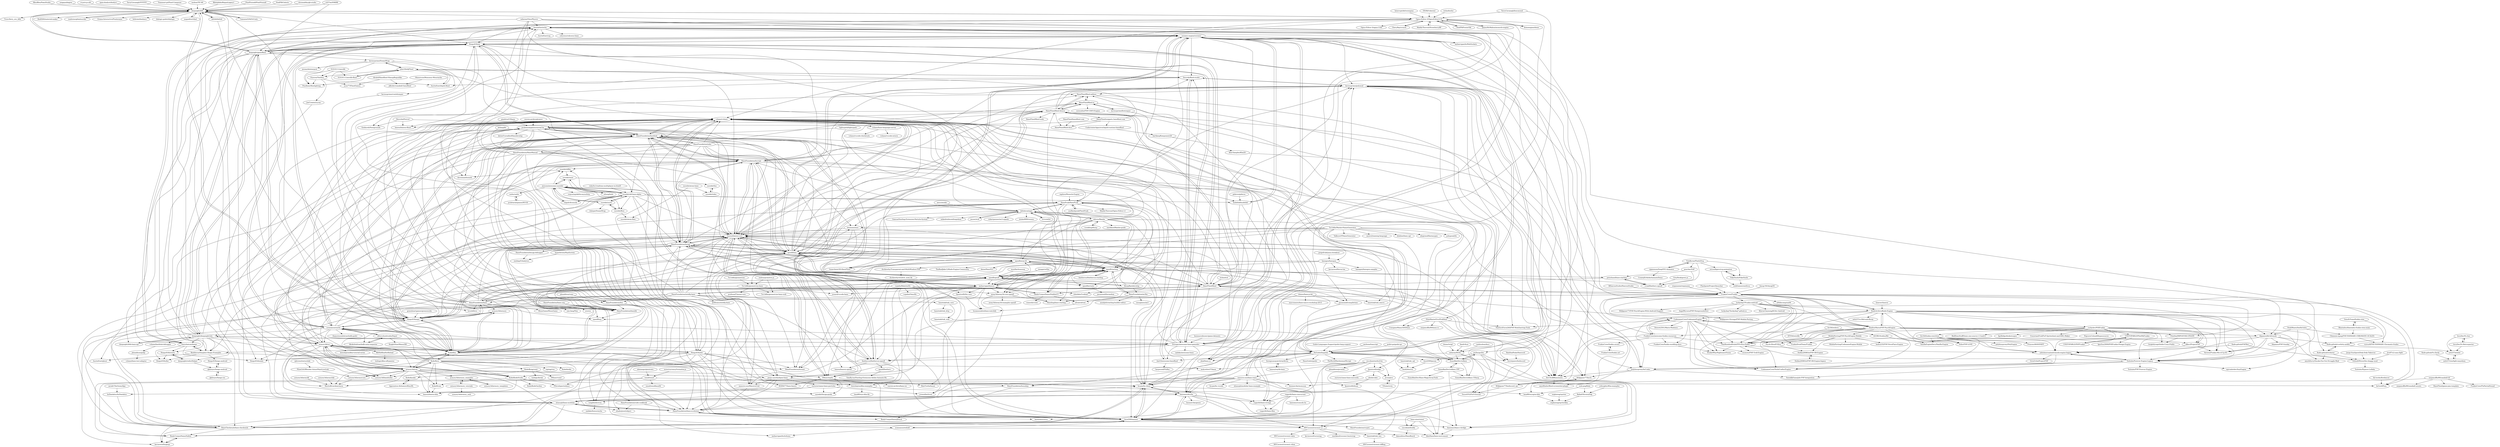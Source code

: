 digraph G {
"NoelFB/Celeste" -> "deepnight/ldtk" ["e"=1]
"stepmania/stepmania" -> "FunkinCrew/Funkin" ["e"=1]
"mapeditor/tiled" -> "deepnight/ldtk" ["e"=1]
"chrismaltby/gb-studio" -> "deepnight/ldtk" ["e"=1]
"domeengine/dome" -> "Ogmo-Editor-3/OgmoEditor3-CE" ["e"=1]
"haxiomic/dts2hx" -> "elsassph/haxe-modular"
"haxiomic/dts2hx" -> "AlexHaxe/haxe-instrument"
"haxiomic/dts2hx" -> "Aurel300/ammer"
"haxiomic/dts2hx" -> "tong/hxelectron"
"haxiomic/dts2hx" -> "benmerckx/genes"
"haxiomic/dts2hx" -> "lix-pm/lix.client"
"haxiomic/dts2hx" -> "haxiomic/haxe-c-bridge"
"haxiomic/dts2hx" -> "vegardit/haxe-strings"
"haxiomic/dts2hx" -> "MVCoconut/coconut.ui"
"Interrupt/delverengine" -> "Ogmo-Editor-3/OgmoEditor3-CE" ["e"=1]
"Ogmo-Editor-3/OgmoEditor3-CE" -> "ChevyRay/crunch" ["e"=1]
"Ogmo-Editor-3/OgmoEditor3-CE" -> "MaddyThorson/StrawberryBF" ["e"=1]
"Ogmo-Editor-3/OgmoEditor3-CE" -> "NoelFB/FosterOld" ["e"=1]
"Ogmo-Editor-3/OgmoEditor3-CE" -> "AustinEast/echo"
"Ogmo-Editor-3/OgmoEditor3-CE" -> "JamesMcMahon/monocle-engine" ["e"=1]
"Ogmo-Editor-3/OgmoEditor3-CE" -> "deepnight/ldtk"
"Ogmo-Editor-3/OgmoEditor3-CE" -> "HeapsIO/hide"
"Ogmo-Editor-3/OgmoEditor3-CE" -> "deepnight/gameBase"
"Ogmo-Editor-3/OgmoEditor3-CE" -> "domeengine/dome" ["e"=1]
"Ogmo-Editor-3/OgmoEditor3-CE" -> "lix-pm/lix.client"
"Ogmo-Editor-3/OgmoEditor3-CE" -> "Dvergar/awesome-haxe-gamedev"
"Ogmo-Editor-3/OgmoEditor3-CE" -> "vshaxe/vshaxe"
"Ogmo-Editor-3/OgmoEditor3-CE" -> "HaxePunk/HaxePunk"
"Ogmo-Editor-3/OgmoEditor3-CE" -> "HaxeFlixel/flixel"
"Ogmo-Editor-3/OgmoEditor3-CE" -> "Ogmo-Editor-3/ogmo-3-lib"
"FlashpointProject/launcher" -> "FunkinCrew/Funkin" ["e"=1]
"pixeltris/USharp" -> "proletariatgames/unreal.hx" ["e"=1]
"BleuBleu/FamiStudio" -> "deepnight/ldtk" ["e"=1]
"HaxeFoundation/haxe" -> "HeapsIO/heaps"
"HaxeFoundation/haxe" -> "HaxeFlixel/flixel"
"HaxeFoundation/haxe" -> "openfl/openfl"
"HaxeFoundation/haxe" -> "HaxeFoundation/hashlink"
"HaxeFoundation/haxe" -> "Kode/Kha"
"HaxeFoundation/haxe" -> "openfl/lime"
"HaxeFoundation/haxe" -> "love2d/love" ["e"=1]
"HaxeFoundation/haxe" -> "armory3d/armory" ["e"=1]
"HaxeFoundation/haxe" -> "vshaxe/vshaxe"
"HaxeFoundation/haxe" -> "nim-lang/Nim" ["e"=1]
"HaxeFoundation/haxe" -> "deepnight/ldtk"
"HaxeFoundation/haxe" -> "HeapsIO/hide"
"HaxeFoundation/haxe" -> "haxeui/haxeui-core"
"HaxeFoundation/haxe" -> "orx/orx" ["e"=1]
"HaxeFoundation/haxe" -> "MonoGame/MonoGame" ["e"=1]
"Beeblerox/Simplest-Heaps-Examples" -> "Yanrishatum/heeps"
"Beeblerox/Simplest-Heaps-Examples" -> "AustinEast/echo"
"Beeblerox/Simplest-Heaps-Examples" -> "AustinEast/ghost"
"Beeblerox/Simplest-Heaps-Examples" -> "HeapsIO/bullet"
"Beeblerox/Simplest-Heaps-Examples" -> "Aurel300/ammer"
"Beeblerox/Simplest-Heaps-Examples" -> "HeapsIO/heaps-android"
"HaxeFoundation/hscript" -> "HaxeFoundation/haxelib"
"HaxeFoundation/hscript" -> "HaxeFoundation/hxcpp"
"HaxeFoundation/hscript" -> "haxeui/haxeui-core"
"HaxeFoundation/hscript" -> "HeapsIO/hxbit"
"HaxeFoundation/hscript" -> "larsiusprime/polymod"
"HaxeFoundation/hscript" -> "vegardit/haxe-strings"
"HaxeFoundation/hscript" -> "HaxeFoundation/hashlink"
"HaxeFoundation/hscript" -> "vshaxe/vshaxe"
"HaxeFoundation/hscript" -> "SomeRanDev/reflaxe"
"HaxeFoundation/hscript" -> "Aurel300/ammer"
"HaxeFoundation/hscript" -> "openfl/lime"
"HaxeFoundation/hscript" -> "armory3d/zui"
"HaxeFoundation/hscript" -> "snowkit/differ"
"HaxeFoundation/hscript" -> "HaxeFlixel/flixel-addons"
"HaxeFoundation/hscript" -> "andywhite37/hmm"
"snowkit/old-haxe-alpha" -> "snowkit/snow"
"snowkit/old-haxe-alpha" -> "anissen/awesome-snowkit"
"snowkit/old-haxe-alpha" -> "snowkit/flow"
"snowkit/old-haxe-alpha" -> "snowkit/mint"
"snowkit/old-haxe-alpha" -> "5Mixer/mphx"
"snowkit/old-haxe-alpha" -> "snowkit/differ"
"snowkit/old-haxe-alpha" -> "Kode/Kha"
"snowkit/old-haxe-alpha" -> "armory3d/iron"
"snowkit/old-haxe-alpha" -> "tiagolr/dconsole"
"snowkit/old-haxe-alpha" -> "HaxeFoundation/hxcpp"
"snowkit/old-haxe-alpha" -> "vshaxe/vshaxe"
"snowkit/old-haxe-alpha" -> "HaxePunk/HaxePunk"
"snowkit/old-haxe-alpha" -> "armory3d/zui"
"snowkit/old-haxe-alpha" -> "haxeui/haxeui-core"
"snowkit/old-haxe-alpha" -> "hxdefold/hxdefold"
"Kode/Kha" -> "Kode/Kore"
"Kode/Kha" -> "HeapsIO/heaps"
"Kode/Kha" -> "HaxeFoundation/hashlink"
"Kode/Kha" -> "armory3d/zui"
"Kode/Kha" -> "armory3d/armory" ["e"=1]
"Kode/Kha" -> "armory3d/iron"
"Kode/Kha" -> "haxeui/haxeui-core"
"Kode/Kha" -> "openfl/openfl"
"Kode/Kha" -> "vshaxe/vshaxe"
"Kode/Kha" -> "HaxeFlixel/flixel"
"Kode/Kha" -> "Kode/KodeStudio"
"Kode/Kha" -> "proletariatgames/unreal.hx"
"Kode/Kha" -> "openfl/lime"
"Kode/Kha" -> "snowkit/old-haxe-alpha"
"Kode/Kha" -> "ncannasse/castle"
"snowkit/snow" -> "snowkit/flow"
"snowkit/snow" -> "anissen/awesome-snowkit"
"snowkit/snow" -> "dukope/SteamWrap"
"snowkit/snow" -> "snowkit/old-haxe-alpha"
"njbrown/texturelab" -> "PiloeGAO/Blender-ArmorPaintLiveLink" ["e"=1]
"ienaga/swf2js" -> "openfl/openfl" ["e"=1]
"armory3d/armorcore" -> "MoritzBrueckner/aura"
"armory3d/armorcore" -> "armory3d/iron"
"fdorg/flashdevelop" -> "openfl/openfl" ["e"=1]
"fdorg/flashdevelop" -> "openfl/lime" ["e"=1]
"fdorg/flashdevelop" -> "vshaxe/vshaxe" ["e"=1]
"fdorg/flashdevelop" -> "HaxeFoundation/as3hx" ["e"=1]
"fdorg/flashdevelop" -> "HaxePunk/HaxePunk" ["e"=1]
"greenheartgames/greenworks" -> "HeapsIO/heaps" ["e"=1]
"aerys/minko" -> "deltaluca/nape" ["e"=1]
"kitlang/kit" -> "snowkit/old-haxe-alpha" ["e"=1]
"kitlang/kit" -> "HaxeFoundation/hashlink" ["e"=1]
"leomaurodesenv/game-datasets" -> "Dvergar/awesome-haxe-gamedev" ["e"=1]
"azagaya/laigter" -> "deepnight/ldtk" ["e"=1]
"Kode/Kore" -> "Kode/Kha"
"Kode/Kore" -> "armory3d/iron"
"Kode/Kore" -> "armory3d/zui"
"Kode/Kore" -> "Kode/Krom"
"Kode/Kore" -> "HaxeFoundation/hashlink"
"Kode/Kore" -> "MoritzBrueckner/aura"
"Kode/Kore" -> "Kode/KodeStudio"
"Kode/Kore" -> "septag/rizz" ["e"=1]
"Kode/Kore" -> "Kode/krafix"
"Kode/Kore" -> "HaxeFoundation/format"
"Kode/Kore" -> "haxeui/haxeui-core"
"Kode/Kore" -> "haxeui/haxeui-kha"
"Kode/Kore" -> "vshaxe/vshaxe"
"Kode/Kore" -> "Kode/Kongruent"
"Kode/Kore" -> "ncannasse/castle"
"HaxeFoundation/haxe.org" -> "HaxeFoundation/haxelib"
"TerryCavanagh/boscaceoil" -> "haxegon/haxegon" ["e"=1]
"TerryCavanagh/boscaceoil" -> "Ogmo-Editor-3/OgmoEditor3-CE" ["e"=1]
"deepnight/gameBase" -> "deepnight/deepnightLibs"
"deepnight/gameBase" -> "HeapsIO/hide"
"deepnight/gameBase" -> "HeapsIO/heaps"
"deepnight/gameBase" -> "Dvergar/awesome-haxe-gamedev"
"deepnight/gameBase" -> "ceramic-engine/ceramic"
"deepnight/gameBase" -> "deepnight/ldtk"
"deepnight/gameBase" -> "HaxeFoundation/hashlink"
"deepnight/gameBase" -> "Yanrishatum/heeps"
"deepnight/gameBase" -> "Beeblerox/Simplest-Heaps-Examples"
"deepnight/gameBase" -> "Kode/Kha"
"deepnight/gameBase" -> "deepnight/ldtk-haxe-api"
"deepnight/gameBase" -> "ncannasse/castle"
"deepnight/gameBase" -> "Ogmo-Editor-3/OgmoEditor3-CE"
"deepnight/gameBase" -> "larsiusprime/SteamWrap"
"deepnight/gameBase" -> "AustinEast/echo"
"armory3d/iron" -> "armory3d/zui"
"armory3d/iron" -> "MoritzBrueckner/aura"
"armory3d/iron" -> "haxeui/haxeui-kha"
"armory3d/iron" -> "armory3d/haxebullet"
"armory3d/iron" -> "armory3d/armorcore"
"armory3d/iron" -> "Kode/Krom"
"armory3d/iron" -> "5Mixer/mphx"
"armory3d/iron" -> "Kode/KodeStudio"
"armory3d/iron" -> "Aurel300/ammer"
"armory3d/iron" -> "Kode/Kha"
"armory3d/iron" -> "vshaxe/vshaxe"
"armory3d/iron" -> "AustinEast/echo"
"armory3d/iron" -> "Kode/Kore"
"armory3d/iron" -> "armory3d/armory_examples"
"armory3d/iron" -> "pixijs-userland/pixi-haxe"
"Dovyski/flixel-studio" -> "john32b/djFlixel"
"Dovyski/flixel-studio" -> "AustinEast/depth-flixel"
"Dovyski/flixel-studio" -> "And-0/awesome-haxeflixel"
"Dovyski/flixel-studio" -> "Geokureli/Newgrounds"
"Dovyski/flixel-studio" -> "larsiusprime/polymod"
"vshaxe/hashlink-debugger" -> "jdonaldson/golgi"
"perbone/luascript" -> "HxGodot/hxgodot" ["e"=1]
"vegardit/haxe-concurrent" -> "Aurel300/ammer"
"vegardit/haxe-concurrent" -> "vegardit/haxe-files"
"vegardit/haxe-concurrent" -> "vegardit/haxe-strings"
"vegardit/haxe-concurrent" -> "haxiomic/console.hx"
"HaxeFlixel/flixel-ui" -> "HaxeFlixel/flixel-addons"
"HaxeFlixel/flixel-ui" -> "HaxeFlixel/flixel-demos"
"HaxeFlixel/flixel-ui" -> "Dot-Stuff/flxanimate"
"HaxeFlixel/flixel-ui" -> "larsiusprime/firetongue"
"HaxeFlixel/flixel-ui" -> "corecathx/FNF-CDEV-Engine"
"Eiyeron/Textbox" -> "Pixelbear/flixelighting"
"Eiyeron/Textbox" -> "JoeCreates/Lycan"
"Eiyeron/Textbox" -> "syun77/FlixelGames"
"zaphire/Monocle-Engine" -> "HaxePunk/HaxePunk" ["e"=1]
"HaxeFlixel/flixel-addons" -> "HaxeFlixel/flixel-ui"
"HaxeFlixel/flixel-addons" -> "HaxeFlixel/flixel-demos"
"HaxeFlixel/flixel-addons" -> "polybiusproxy/hxCodec"
"HaxeFlixel/flixel-addons" -> "Dot-Stuff/flxanimate"
"HaxePunk/HaxePunk" -> "useflashpunk/FlashPunk" ["e"=1]
"HaxePunk/HaxePunk" -> "deltaluca/nape"
"HaxePunk/HaxePunk" -> "openfl/starling"
"HaxePunk/HaxePunk" -> "vshaxe/vshaxe"
"HaxePunk/HaxePunk" -> "ianharrigan/haxeui"
"HaxePunk/HaxePunk" -> "openfl/lime"
"HaxePunk/HaxePunk" -> "haxeui/haxeui-core"
"HaxePunk/HaxePunk" -> "MaddyThorson/Ogmo-Editor-v1" ["e"=1]
"HaxePunk/HaxePunk" -> "armory3d/iron"
"HaxePunk/HaxePunk" -> "5Mixer/mphx"
"HaxePunk/HaxePunk" -> "openfl/away3d"
"HaxePunk/HaxePunk" -> "ceramic-engine/ceramic"
"HaxePunk/HaxePunk" -> "haxenme/nme"
"HaxePunk/HaxePunk" -> "HaxeFlixel/flixel"
"Dvergar/awesome-haxe-gamedev" -> "HeapsIO/hide"
"Dvergar/awesome-haxe-gamedev" -> "ceramic-engine/ceramic"
"Dvergar/awesome-haxe-gamedev" -> "Dovyski/flixel-studio"
"Dvergar/awesome-haxe-gamedev" -> "nadako/awesome-haxe"
"Dvergar/awesome-haxe-gamedev" -> "deepnight/deepnightLibs"
"Dvergar/awesome-haxe-gamedev" -> "AustinEast/echo"
"Dvergar/awesome-haxe-gamedev" -> "And-0/awesome-haxeflixel"
"Dvergar/awesome-haxe-gamedev" -> "feathersui/feathersui-openfl"
"Dvergar/awesome-haxe-gamedev" -> "haxeui/haxeui-core"
"Dvergar/awesome-haxe-gamedev" -> "vshaxe/vshaxe"
"Dvergar/awesome-haxe-gamedev" -> "larsiusprime/polymod"
"Dvergar/awesome-haxe-gamedev" -> "deepnight/gameBase"
"Dvergar/awesome-haxe-gamedev" -> "Aurel300/ammer"
"Dvergar/awesome-haxe-gamedev" -> "HxGodot/hxgodot"
"Dvergar/awesome-haxe-gamedev" -> "Beeblerox/Simplest-Heaps-Examples"
"HaxeFoundation/hxcpp" -> "vshaxe/vshaxe"
"HaxeFoundation/hxcpp" -> "openfl/lime"
"HaxeFoundation/hxcpp" -> "HaxeFoundation/haxelib"
"HaxeFoundation/hxcpp" -> "HaxeFoundation/hscript"
"HaxeFoundation/hxcpp" -> "HaxeFoundation/haxe-evolution"
"HaxeFoundation/hxcpp" -> "openfl/hxp"
"HaxeFoundation/hxcpp" -> "skial/haxe.io"
"HaxeFoundation/hxcpp" -> "HaxeFoundation/hashlink"
"HaxeFoundation/hxcpp" -> "openfl/away3d"
"HaxeFoundation/hxcpp" -> "MAJigsaw77/hxvlc"
"HaxeFoundation/hxcpp" -> "haxeui/haxeui-core"
"HaxeFoundation/hxcpp" -> "HaxeCheckstyle/haxe-checkstyle"
"HaxeFoundation/hxcpp" -> "SomeRanDev/reflaxe"
"HaxeFoundation/hxcpp" -> "HaxeFoundation/hxcpp-debugger"
"HaxeFoundation/hxcpp" -> "ianharrigan/haxeui"
"openfl/lime" -> "openfl/openfl"
"openfl/lime" -> "HaxeFoundation/hxcpp"
"openfl/lime" -> "haxeui/haxeui-core"
"openfl/lime" -> "vshaxe/vshaxe"
"openfl/lime" -> "HaxeFoundation/hashlink"
"openfl/lime" -> "openfl/away3d"
"openfl/lime" -> "HaxeFlixel/flixel"
"openfl/lime" -> "HaxeFoundation/hscript"
"openfl/lime" -> "HaxeFlixel/flixel-demos"
"openfl/lime" -> "openfl/starling"
"openfl/lime" -> "HaxeFoundation/haxelib"
"openfl/lime" -> "larsiusprime/polymod"
"openfl/lime" -> "proletariatgames/unreal.hx"
"openfl/lime" -> "HaxeFlixel/flixel-ui"
"openfl/lime" -> "haxenme/nme"
"Quaver/Quaver" -> "KadeArchive/Kade-Engine" ["e"=1]
"HaxeFoundation/neko" -> "HaxeFoundation/hashlink"
"HaxeFoundation/neko" -> "HaxeFoundation/haxelib"
"HaxeFoundation/neko" -> "HaxeFoundation/hxcpp"
"HaxeFoundation/neko" -> "openfl/lime"
"HaxeFoundation/neko" -> "HaxeFoundation/dox"
"HaxeFoundation/neko" -> "haxeui/haxeui-core"
"HaxeFoundation/neko" -> "haxenme/nme"
"HaxeFoundation/neko" -> "HaxeFoundation/hscript"
"HaxeFoundation/neko" -> "HaxeFlixel/flixel-ui"
"HaxeFoundation/neko" -> "HaxeFoundation/HaxeManual"
"HaxeFoundation/neko" -> "vshaxe/vshaxe"
"HaxeFoundation/neko" -> "HaxeFoundation/haxe-evolution"
"HaxeFoundation/HaxeManual" -> "vshaxe/vshaxe"
"HaxeFoundation/HaxeManual" -> "skial/haxe.io"
"HaxeFoundation/HaxeManual" -> "HaxeFoundation/code-cookbook"
"HaxeFoundation/HaxeManual" -> "massive-oss/MassiveUnit"
"HaxeFoundation/HaxeManual" -> "HaxeFoundation/haxelib"
"HaxeFoundation/HaxeManual" -> "HaxeFoundation/format"
"HaxeFoundation/HaxeManual" -> "HaxeFoundation/haxe-evolution"
"HaxeFoundation/HaxeManual" -> "HaxeCheckstyle/haxe-checkstyle"
"HaxeFoundation/HaxeManual" -> "HaxeFoundation/hscript"
"HaxeFoundation/HaxeManual" -> "Aurel300/ammer"
"HaxeFoundation/HaxeManual" -> "HaxeFlixel/flixel-addons"
"larsiusprime/polymod" -> "polybiusproxy/hxCodec"
"larsiusprime/polymod" -> "Dovyski/flixel-studio"
"larsiusprime/polymod" -> "Dot-Stuff/flxanimate"
"larsiusprime/polymod" -> "lunarcleint/3D-HaxeFlixel"
"larsiusprime/polymod" -> "furretpaws/hxdiscord"
"larsiusprime/polymod" -> "UmnganeWami/3DSHaxe"
"larsiusprime/polymod" -> "EliteMasterEric/PickHaxe"
"larsiusprime/polymod" -> "TheZoroForce240/FNF-Modcharting-Tools"
"larsiusprime/polymod" -> "HaxeFlixel/flixel-addons"
"larsiusprime/polymod" -> "ThatRozebudDude/FPS-Plus-Public"
"HaxeFoundation/dox" -> "HaxeFoundation/haxelib"
"HaxeFoundation/dox" -> "tong/hxelectron"
"vujadin/BabylonHx" -> "jcward/hxScout"
"vujadin/BabylonHx" -> "vujadin/OimoHx"
"vujadin/BabylonHx" -> "away3d/away3d-core-openfl"
"vujadin/BabylonHx" -> "armory3d/haxebullet"
"vujadin/BabylonHx" -> "jasononeil/compiletime"
"vujadin/BabylonHx" -> "lewislepton/kha-examples"
"vujadin/BabylonHx" -> "restorer/zame-haxe-particles"
"RealyUniqueName/Safety" -> "kevinresol/hxgenjs"
"AustinEast/echo" -> "AxGord/Pony"
"AustinEast/echo" -> "Yanrishatum/heeps"
"AustinEast/echo" -> "Aurel300/ammer"
"AustinEast/echo" -> "tbrosman/hxmath"
"AustinEast/echo" -> "AustinEast/cog"
"AustinEast/echo" -> "colyseus/colyseus-haxe"
"AustinEast/echo" -> "ceramic-engine/ceramic"
"AustinEast/echo" -> "ianharrigan/hxWebSockets"
"AustinEast/echo" -> "lix-pm/lix.client"
"HaxeFoundation/intellij-haxe" -> "ianharrigan/haxeui"
"HaxeFoundation/intellij-haxe" -> "JetBrains/intellij-haxe"
"HaxeFoundation/intellij-haxe" -> "HaxeCheckstyle/haxe-checkstyle"
"HaxeFoundation/intellij-haxe" -> "HaxeFoundation/dox"
"HaxeFoundation/intellij-haxe" -> "haxeui/haxeui-core"
"HaxeFoundation/intellij-haxe" -> "vshaxe/vshaxe"
"HaxeFoundation/intellij-haxe" -> "jasononeil/compiletime"
"HaxeFoundation/intellij-haxe" -> "openfl/lime"
"HaxeFoundation/intellij-haxe" -> "feathersui/feathersui-openfl"
"HaxeFoundation/intellij-haxe" -> "kevinresol/hxgenjs"
"HaxeFoundation/intellij-haxe" -> "HaxeFoundation/hxcpp"
"HaxeFoundation/intellij-haxe" -> "elsassph/haxe-modular"
"HaxeFoundation/intellij-haxe" -> "haxetink/tink_core"
"azrafe7/hxGeomAlgo" -> "hxDaedalus/hxDaedalus"
"unihx/unihx" -> "proletariatgames/HUGS"
"ncannasse/webidl" -> "ianharrigan/hxArduino"
"ncannasse/webidl" -> "damoebius/HaxeBench"
"AustinEast/depth-flixel" -> "john32b/djFlixel"
"mebiusbox/docs" -> "saharan/HGSL" ["e"=1]
"aduros/flambe" -> "tconkling/flump" ["e"=1]
"aduros/flambe" -> "ianharrigan/haxeui"
"aduros/flambe" -> "markknol/flambe-guide"
"aduros/flambe" -> "massive-oss/MassiveUnit"
"aduros/flambe" -> "deltaluca/nape"
"aduros/flambe" -> "vshaxe/vshaxe"
"aduros/flambe" -> "haxenme/nme"
"aduros/flambe" -> "silexlabs/Cocktail"
"aduros/flambe" -> "fponticelli/edge"
"aduros/flambe" -> "RealyUniqueName/StablexUI"
"aduros/flambe" -> "HaxePunk/HaxePunk"
"aduros/flambe" -> "5Mixer/mphx"
"aduros/flambe" -> "away3d/away3d-core-openfl"
"armory3d/armory_templates" -> "armory3d/armory_examples"
"massive-oss/MassiveUnit" -> "HaxeFoundation/haxe-evolution"
"lrrrs/nd2d" -> "deltaluca/nape" ["e"=1]
"clemos/haxe-js-kit" -> "HaxeFoundation/hxnodejs"
"clemos/haxe-js-kit" -> "macronauts/haxe-macro-workshop-2015"
"clemos/haxe-js-kit" -> "ufront/ufront"
"clemos/haxe-js-kit" -> "haxiomic/dts2hx"
"clemos/haxe-js-kit" -> "haxetink/tink_macro"
"Aurel300/ammer" -> "haxiomic/haxe-c-bridge"
"Aurel300/ammer" -> "haxiomic/dts2hx"
"Aurel300/ammer" -> "lix-pm/lix.client"
"Aurel300/ammer" -> "MVCoconut/coconut.ui"
"Aurel300/ammer" -> "RealyUniqueName/Safety"
"Aurel300/ammer" -> "HaxeFoundation/crypto"
"Aurel300/ammer" -> "HaxeCheckstyle/haxe-checkstyle"
"Aurel300/ammer" -> "ncannasse/webidl"
"Aurel300/ammer" -> "HaxeFoundation/haxe-evolution"
"HaxeFoundation/as3hx" -> "innogames/ax3"
"HaxeFoundation/as3hx" -> "openfl/starling"
"HaxeFoundation/as3hx" -> "mindjolt/starling-builder-editor" ["e"=1]
"HaxeFoundation/as3hx" -> "pixijs-userland/pixi-haxe"
"HeapsIO/heaps-android" -> "qkdreyer/heaps-android"
"deepnight/redistHelper" -> "HeapsIO/hlsteam"
"deepnight/redistHelper" -> "qkdreyer/heaps-android"
"Yanrishatum/heeps" -> "AustinEast/echo"
"Yanrishatum/heeps" -> "Beeblerox/Simplest-Heaps-Examples"
"Yanrishatum/heeps" -> "HeapsIO/bullet"
"Yanrishatum/heeps" -> "HeapsIO/domkit"
"Yanrishatum/heeps" -> "HeapsIO/hlsteam"
"larsiusprime/firetongue" -> "skial/haxe.io"
"larsiusprime/firetongue" -> "HaxeFlixel/flixel-ui"
"haxetink/tink_core" -> "haxetink/tink_web"
"haxetink/tink_core" -> "haxetink/tink_http"
"haxetink/tink_sql" -> "back2dos/cix"
"HaxeFoundation/crypto" -> "AlexHaxe/haxe-instrument"
"haxetink/tink_web" -> "back2dos/cix"
"kkukshtel/castledb-unity-importer" -> "afterschoolstudio/Depot"
"snowkit/mint" -> "anissen/awesome-snowkit"
"snowkit/mint" -> "whuop/hxbt"
"snowkit/mint" -> "snowkit/linc"
"feathersui/feathersui-openfl" -> "Aurel300/ammer"
"feathersui/feathersui-openfl" -> "haxeui/haxeui-core"
"feathersui/feathersui-openfl" -> "haxeui/haxeui-openfl"
"feathersui/feathersui-openfl" -> "ceramic-engine/ceramic"
"feathersui/feathersui-openfl" -> "openfl/feathers"
"feathersui/feathersui-openfl" -> "ianharrigan/hxArduino"
"HaxeFlixel/haxeflixel.com" -> "HaxeFlixel/flixel-docs"
"Aurel300/pecan" -> "back2dos/cix"
"armory3d/armory_examples" -> "armory3d/armory_templates"
"armory3d/armory_examples" -> "armory3d/armory_tutorials"
"openfl/feathers" -> "TomByrne/Starling-Extension-Adobe-Animate-Hx"
"armory3d/armsdk" -> "MoritzBrueckner/aura"
"HaxeFoundation/hxcpp-debugger" -> "emibap/GAnalytics"
"armory3d/armory_tutorials" -> "armory3d/armory_examples"
"armory3d/armory_tutorials" -> "armory3d/armory_web"
"NoelFB/FosterOld" -> "Ogmo-Editor-3/OgmoEditor3-CE" ["e"=1]
"deltaluca/nape" -> "lrrrs/nd2d" ["e"=1]
"deltaluca/nape" -> "pixijs-userland/pixi-haxe"
"deltaluca/nape" -> "HaxePunk/HaxePunk"
"deltaluca/nape" -> "ianharrigan/haxeui"
"deltaluca/nape" -> "openfl/actuate"
"deltaluca/nape" -> "vshaxe/vshaxe"
"deltaluca/nape" -> "Gamua/Starling-Extension-Particle-System" ["e"=1]
"deltaluca/nape" -> "HaxeFoundation/hscript"
"deltaluca/nape" -> "openfl/starling"
"deltaluca/nape" -> "mikedotalmond/napoleon"
"deltaluca/nape" -> "jesses/wck" ["e"=1]
"deltaluca/nape" -> "RealyUniqueName/StablexUI"
"deltaluca/nape" -> "aduros/flambe"
"deltaluca/nape" -> "robertpenner/as3-signals" ["e"=1]
"deltaluca/nape" -> "shohei909/tweenx"
"MaddyThorson/StrawberryBF" -> "Ogmo-Editor-3/OgmoEditor3-CE" ["e"=1]
"JamesMcMahon/monocle-engine" -> "Ogmo-Editor-3/OgmoEditor3-CE" ["e"=1]
"deepnight/ldtk" -> "HeapsIO/heaps"
"deepnight/ldtk" -> "deepnight/gameBase"
"deepnight/ldtk" -> "Ogmo-Editor-3/OgmoEditor3-CE"
"deepnight/ldtk" -> "Cammin/LDtkToUnity" ["e"=1]
"deepnight/ldtk" -> "mapeditor/tiled" ["e"=1]
"deepnight/ldtk" -> "Trouv/bevy_ecs_ldtk" ["e"=1]
"deepnight/ldtk" -> "defold/defold" ["e"=1]
"deepnight/ldtk" -> "HaxeFlixel/flixel"
"deepnight/ldtk" -> "RodZill4/material-maker" ["e"=1]
"deepnight/ldtk" -> "HeapsIO/hide"
"deepnight/ldtk" -> "isadorasophia/murder" ["e"=1]
"deepnight/ldtk" -> "Orama-Interactive/Pixelorama" ["e"=1]
"deepnight/ldtk" -> "bitbrain/beehave" ["e"=1]
"deepnight/ldtk" -> "love2d/love" ["e"=1]
"deepnight/ldtk" -> "dialogic-godot/dialogic" ["e"=1]
"HaxeFlixel/flixel" -> "openfl/openfl"
"HaxeFlixel/flixel" -> "HaxeFlixel/flixel-demos"
"HaxeFlixel/flixel" -> "HeapsIO/heaps"
"HaxeFlixel/flixel" -> "openfl/lime"
"HaxeFlixel/flixel" -> "HaxeFoundation/haxe"
"HaxeFlixel/flixel" -> "Kode/Kha"
"HaxeFlixel/flixel" -> "HaxeFoundation/hashlink"
"HaxeFlixel/flixel" -> "HaxeFlixel/flixel-addons"
"HaxeFlixel/flixel" -> "haxeui/haxeui-core"
"HaxeFlixel/flixel" -> "larsiusprime/polymod"
"HaxeFlixel/flixel" -> "Dvergar/awesome-haxe-gamedev"
"HaxeFlixel/flixel" -> "vshaxe/vshaxe"
"HaxeFlixel/flixel" -> "FunkinCrew/Funkin"
"HaxeFlixel/flixel" -> "HeapsIO/hide"
"HaxeFlixel/flixel" -> "CodenameCrew/CodenameEngine"
"doxas/twigl" -> "saharan/HGSL" ["e"=1]
"godot-go/godot-go" -> "HxGodot/hxgodot" ["e"=1]
"ct-js/ct-js-old" -> "deepnight/ldtk" ["e"=1]
"ericwilligers/svg-animation" -> "FakeSmile/FakeSmile"
"ericwilligers/svg-animation" -> "webframes/smil2css"
"deepnight/ldtk-haxe-api" -> "deepnight/deepnightLibs"
"gideros/gideros" -> "hxdefold/hxdefold" ["e"=1]
"fand/vfx-js" -> "saharan/HGSL" ["e"=1]
"hxDaedalus/hxDaedalus" -> "HaxeCheckstyle/haxe-checkstyle"
"larsiusprime/crashdumper" -> "openfl/hxp"
"Godot-Languages-Support/godot-lang-support" -> "HxGodot/hxgodot" ["e"=1]
"jiveui/jive" -> "TiVo/activity"
"ciscoheat/mithril-hx" -> "fponticelli/edge"
"ciscoheat/mithril-hx" -> "jiveui/jive"
"ciscoheat/mithril-hx" -> "andywhite37/hmm"
"ciscoheat/mithril-hx" -> "jdonaldson/promhx"
"ciscoheat/mithril-hx" -> "massive-oss/haxe-react"
"ciscoheat/mithril-hx" -> "vegardit/haxe-strings"
"ciscoheat/mithril-hx" -> "fponticelli/doom"
"afterschoolstudio/Depot" -> "kkukshtel/castledb-unity-importer"
"afterschoolstudio/Depot" -> "KnightNine/ManorDB"
"afterschoolstudio/Depot" -> "ncannasse/castle"
"FakeSmile/FakeSmile" -> "ericwilligers/svg-animation"
"FakeSmile/FakeSmile" -> "webframes/smil2css"
"deepnight/deepnightLibs" -> "deepnight/gameBase"
"deepnight/deepnightLibs" -> "AustinEast/echo"
"deepnight/deepnightLibs" -> "deepnight/ldtk-haxe-api"
"deepnight/deepnightLibs" -> "Yanrishatum/heeps"
"deepnight/deepnightLibs" -> "deepnight/redistHelper"
"deepnight/deepnightLibs" -> "HeapsIO/hide"
"deepnight/deepnightLibs" -> "Beeblerox/Simplest-Heaps-Examples"
"deepnight/deepnightLibs" -> "Dvergar/awesome-haxe-gamedev"
"deepnight/deepnightLibs" -> "armory3d/zui"
"deepnight/deepnightLibs" -> "HeapsIO/hlsteam"
"deepnight/deepnightLibs" -> "MVCoconut/coconut.ui"
"deepnight/deepnightLibs" -> "ceramic-engine/ceramic"
"deepnight/deepnightLibs" -> "vshaxe/hashlink-debugger"
"deepnight/deepnightLibs" -> "Aurel300/ammer"
"deepnight/deepnightLibs" -> "HaxeFoundation/hashlink"
"openfl/starling" -> "vroad/feathers-openfl"
"openfl/starling" -> "openfl/away3d"
"openfl/starling" -> "peteshand/haxe-starling"
"openfl/starling" -> "haxeui/haxeui-core"
"openfl/starling" -> "RealyUniqueName/StablexUI"
"openfl/starling" -> "Haxeling/haxe-starling"
"openfl/starling" -> "HaxeFoundation/as3hx"
"openfl/starling" -> "feathersui/feathersui-openfl"
"openfl/starling" -> "ianharrigan/haxeui"
"openfl/starling" -> "openfl/openfl"
"openfl/starling" -> "vshaxe/vshaxe"
"openfl/starling" -> "openfl/lime"
"openfl/starling" -> "away3d/away3d-core-openfl"
"openfl/starling" -> "feathersui/feathersui-starling" ["e"=1]
"openfl/starling" -> "openfl/actuate"
"pixijs-userland/pixi-haxe" -> "elsassph/haxe-modular"
"pixijs-userland/pixi-haxe" -> "HaxeCheckstyle/haxe-checkstyle"
"pixijs-userland/pixi-haxe" -> "massive-oss/MassiveUnit"
"pixijs-userland/pixi-haxe" -> "restorer/zame-haxe-particles"
"pixijs-userland/pixi-haxe" -> "vshaxe/vshaxe"
"pixijs-userland/pixi-haxe" -> "AxGord/Pony"
"pixijs-userland/pixi-haxe" -> "lix-pm/lix.client"
"PiloeGAO/Blender-ArmorPaintLiveLink" -> "armory3d/armorcore"
"01010111/zerolib-flixel" -> "john32b/djFlixel"
"fponticelli/edge" -> "abedev/abe"
"fponticelli/edge" -> "restorer/zame-haxe-miscutils"
"fponticelli/edge" -> "jiveui/jive"
"fal-works/firedancer" -> "AxGord/Pony"
"restorer/zame-haxe-particles" -> "jcward/hxScout"
"restorer/zame-haxe-particles" -> "snowkit/hxcpp-guide"
"restorer/zame-haxe-particles" -> "hxDaedalus/hxDaedalus"
"qkdreyer/heaps-ios" -> "qkdreyer/heaps-android"
"qkdreyer/heaps-android" -> "qkdreyer/heaps-ios"
"qkdreyer/heaps-android" -> "HeapsIO/heaps-android"
"snowkit/flow" -> "snowkit/snow"
"snowkit/flow" -> "snowkit/atom-flow"
"anissen/awesome-snowkit" -> "snowkit/mint"
"anissen/awesome-snowkit" -> "snowkit/snow"
"anissen/awesome-snowkit" -> "tiagolr/dconsole"
"anissen/awesome-snowkit" -> "5Mixer/mphx"
"anissen/awesome-snowkit" -> "snowkit/old-haxe-alpha"
"anissen/awesome-snowkit" -> "snowkit/flow"
"anissen/awesome-snowkit" -> "unihx/unihx"
"anissen/awesome-snowkit" -> "whuop/hxbt"
"anissen/awesome-snowkit" -> "snowkit/differ"
"anissen/awesome-snowkit" -> "yupswing/akifox-asynchttp"
"ciscoheat/buddy" -> "damoebius/HaxeBench"
"bartkmq/Komponent2D" -> "Kha-Samples/Kha2D"
"HaxeFoundation/hxnodejs" -> "HaxeFoundation/haxe-evolution"
"HaxeFoundation/hxnodejs" -> "haxiomic/dts2hx"
"HaxeFoundation/hxnodejs" -> "RealyUniqueName/JStack"
"RblSb/KhaHotReload" -> "tizilogic/kha-sdf-painter"
"a327ex/SNKRX" -> "deepnight/gameBase" ["e"=1]
"a327ex/SNKRX" -> "deepnight/ldtk" ["e"=1]
"tong/hxelectron" -> "nadako/hxmustache"
"foreignsasquatch/raylib-hx" -> "haxeui/raylib-haxe"
"alemangui/pizzicato" -> "waud/waud" ["e"=1]
"ShadowMario/FNF-PsychEngine" -> "CodenameCrew/CodenameEngine"
"ShadowMario/FNF-PsychEngine" -> "FunkinCrew/Funkin"
"ShadowMario/FNF-PsychEngine" -> "KadeArchive/Kade-Engine"
"ShadowMario/FNF-PsychEngine" -> "FunkinCrew/awesome-funkin-resources"
"ShadowMario/FNF-PsychEngine" -> "CodenameCrew/YoshiCrafterEngine"
"ShadowMario/FNF-PsychEngine" -> "ThatRozebudDude/FPS-Plus-Public"
"ShadowMario/FNF-PsychEngine" -> "HaxeFlixel/flixel"
"ShadowMario/FNF-PsychEngine" -> "Yoshubs/Forever-Engine-Legacy"
"ShadowMario/FNF-PsychEngine" -> "bbpanzu/bb-fnf-mods"
"ShadowMario/FNF-PsychEngine" -> "nebulazorua/andromeda-engine-legacy"
"ShadowMario/FNF-PsychEngine" -> "Clowfoe/IMPOSTOR-UPDATE"
"ShadowMario/FNF-PsychEngine" -> "Psych-Slice/P-Slice"
"ShadowMario/FNF-PsychEngine" -> "MobilePorting/FNF-PsychEngine-Mobile"
"ShadowMario/FNF-PsychEngine" -> "brightfyregit/Indie-Cross-Public"
"ShadowMario/FNF-PsychEngine" -> "DuskieWhy/NightmareVision"
"bbpanzu/bb-fnf-mods" -> "Yoshubs/Forever-Engine-Legacy"
"bbpanzu/bb-fnf-mods" -> "Kade-github/vswhitty-public"
"bbpanzu/bb-fnf-mods" -> "ThatRozebudDude/FPS-Plus-Public"
"bbpanzu/bb-fnf-mods" -> "nebulazorua/andromeda-engine-legacy"
"bbpanzu/bb-fnf-mods" -> "bbpanzu/FNF-Sunday"
"bbpanzu/bb-fnf-mods" -> "Verwex/Funkin-Mic-d-Up-SC"
"bbpanzu/bb-fnf-mods" -> "amothfurry/Smoke-Em-Out-Struggle-Mod"
"itchio/itch" -> "HaxeFlixel/flixel" ["e"=1]
"Amog-OS/AmogOS" -> "FunkinCrew/Funkin" ["e"=1]
"FunkinCrew/Funkin" -> "ShadowMario/FNF-PsychEngine"
"FunkinCrew/Funkin" -> "KadeArchive/Kade-Engine"
"FunkinCrew/Funkin" -> "CodenameCrew/CodenameEngine"
"FunkinCrew/Funkin" -> "HaxeFlixel/flixel"
"FunkinCrew/Funkin" -> "FunkinCrew/awesome-funkin-resources"
"FunkinCrew/Funkin" -> "ThatRozebudDude/FPS-Plus-Public"
"FunkinCrew/Funkin" -> "bbpanzu/bb-fnf-mods"
"FunkinCrew/Funkin" -> "CodenameCrew/YoshiCrafterEngine"
"FunkinCrew/Funkin" -> "Yoshubs/Forever-Engine-Legacy"
"FunkinCrew/Funkin" -> "n64decomp/sm64" ["e"=1]
"FunkinCrew/Funkin" -> "Clowfoe/IMPOSTOR-UPDATE"
"FunkinCrew/Funkin" -> "luckydog7/Funkin-android"
"FunkinCrew/Funkin" -> "HaxeFoundation/haxe"
"FunkinCrew/Funkin" -> "HaxeFlixel/flixel-demos"
"FunkinCrew/Funkin" -> "larsiusprime/polymod"
"Jorge-SunSpirit/Doki-Doki-Takeover" -> "GithubSPerez/the-shaggy-mod"
"go2hx/go2hx" -> "SomeRanDev/reflaxe"
"go2hx/go2hx" -> "haxiomic/haxe-c-bridge"
"go2hx/go2hx" -> "Aurel300/pecan"
"go2hx/go2hx" -> "AlexHaxe/haxe-instrument"
"go2hx/go2hx" -> "Aurel300/ammer"
"ThatRozebudDude/FPS-Plus-Public" -> "DuskieWhy/NightmareVision"
"ThatRozebudDude/FPS-Plus-Public" -> "nebulazorua/andromeda-engine-legacy"
"ThatRozebudDude/FPS-Plus-Public" -> "riconuts/FNF-Troll-Engine"
"KadeArchive/Kade-Engine" -> "ShadowMario/FNF-PsychEngine"
"KadeArchive/Kade-Engine" -> "Verwex/Funkin-Mic-d-Up-SC"
"KadeArchive/Kade-Engine" -> "ThatRozebudDude/FPS-Plus-Public"
"KadeArchive/Kade-Engine" -> "nebulazorua/andromeda-engine-legacy"
"KadeArchive/Kade-Engine" -> "FunkinCrew/Funkin"
"KadeArchive/Kade-Engine" -> "Kade-github/vswhitty-public"
"KadeArchive/Kade-Engine" -> "Kade-github/trickster"
"KadeArchive/Kade-Engine" -> "polybiusproxy/hxCodec"
"KadeArchive/Kade-Engine" -> "CodenameCrew/CodenameEngine"
"KadeArchive/Kade-Engine" -> "ash237/vs-Bob-and-Bosip"
"KadeArchive/Kade-Engine" -> "Yoshubs/Forever-Engine-Legacy"
"KadeArchive/Kade-Engine" -> "CodenameCrew/YoshiCrafterEngine"
"KadeArchive/Kade-Engine" -> "aflacc/ProjectFNF"
"KadeArchive/Kade-Engine" -> "cuckydev/PSXFunkin"
"KadeArchive/Kade-Engine" -> "bbpanzu/bb-fnf-mods"
"openfl/actuate" -> "jasononeil/hxrandom"
"haxegon/haxegon" -> "haxegon/haxegon-samples"
"haxegon/haxegon" -> "HaxeFoundation/format"
"haxegon/haxegon" -> "kevinresol/hxvm-lua"
"haxegon/haxegon" -> "5Mixer/mphx"
"haxegon/haxegon" -> "jasononeil/compiletime"
"haxegon/haxegon" -> "openfl/starling"
"Cammin/LDtkToUnity" -> "deepnight/ldtk" ["e"=1]
"mozilla/shumway" -> "openfl/openfl" ["e"=1]
"Blantados/blantados-funkin-utau-main" -> "GenoX-Fome/funkin-utau"
"Blantados/blantados-funkin-utau-main" -> "Chimmie-mpeg/FNF-FANMADE-CHROMATIC-SCALES"
"armory3d/armorlab" -> "MoritzBrueckner/aura"
"cjgammon/SnapSVG-Animator" -> "TomByrne/Flash2Svg"
"cjgammon/SnapSVG-Animator" -> "CreateJS/AdobeAnimateDemo"
"EXOK/Celeste2" -> "Ogmo-Editor-3/OgmoEditor3-CE" ["e"=1]
"Yoshubs/Forever-Engine-Legacy" -> "nebulazorua/andromeda-engine-legacy"
"Yoshubs/Forever-Engine-Legacy" -> "Yoshubs/FNF-Forever-Engine"
"Yoshubs/Forever-Engine-Legacy" -> "sqirradotdev/IzzyEngine"
"Yoshubs/Forever-Engine-Legacy" -> "polybiusproxy/hxCodec"
"Yoshubs/Forever-Engine-Legacy" -> "TentaRJ/GameJolt-FNF-Integration"
"Yoshubs/Forever-Engine-Legacy" -> "ThatRozebudDude/FPS-Plus-Public"
"Yoshubs/Forever-Engine-Legacy" -> "CodenameCrew/YoshiCrafterEngine"
"cuckydev/PSXFunkin" -> "aflacc/ProjectFNF"
"cuckydev/PSXFunkin" -> "Verwex/Funkin-Mic-d-Up-SC"
"cuckydev/PSXFunkin" -> "UNSTOP4BLE/PSn00bFunkin"
"cuckydev/PSXFunkin" -> "sqirradotdev/IzzyEngine"
"cuckydev/PSXFunkin" -> "htv04/funkin-rewritten"
"cuckydev/PSXFunkin" -> "RedDoesStuff/Sonic.exe-source-1.5-and-2"
"cuckydev/PSXFunkin" -> "GithubSPerez/the-shaggy-mod"
"cuckydev/PSXFunkin" -> "Yoshubs/Forever-Engine-Legacy"
"cuckydev/PSXFunkin" -> "ThatRozebudDude/FPS-Plus-Public"
"cuckydev/PSXFunkin" -> "nebulazorua/andromeda-engine-legacy"
"cuckydev/PSXFunkin" -> "fgsfdsfgs/doukutsupsx" ["e"=1]
"cuckydev/PSXFunkin" -> "polybiusproxy/hxCodec"
"cuckydev/PSXFunkin" -> "UncertainProd/FnF-Spritesheet-and-XML-Maker"
"cuckydev/PSXFunkin" -> "PopcornColonell/hypnosource"
"luckydog7/Funkin-android" -> "KlavierGayming/K-Dev-Android"
"luckydog7/Funkin-android" -> "Verwex/Funkin-Mic-d-Up-SC"
"luckydog7/Funkin-android" -> "AngelWyvern/FNF-NewgroundsPort"
"luckydog7/Funkin-android" -> "luckydog7/luckydog7.github.io"
"luckydog7/Funkin-android" -> "KadeArchive/Kade-Engine"
"luckydog7/Funkin-android" -> "FunkinDroidTeam/Funkin"
"luckydog7/Funkin-android" -> "MAJigsaw77/FNF-PsychEngine-With-Android-Support"
"luckydog7/Funkin-android" -> "CodenameCrew/YoshiCrafterEngine"
"gonchar/SAP" -> "peteshand/haxe-starling" ["e"=1]
"gonchar/SAP" -> "vroad/feathers-openfl" ["e"=1]
"aflacc/ProjectFNF" -> "Verwex/Funkin-Mic-d-Up-SC"
"aflacc/ProjectFNF" -> "nebulazorua/andromeda-engine-legacy"
"GenoX-Fome/funkin-utau" -> "Blantados/blantados-funkin-utau-main"
"GenoX-Fome/funkin-utau" -> "vyirus9/FNF-FANMADE-Chromatic-Scales"
"nebulazorua/andromeda-engine-legacy" -> "Yoshubs/Forever-Engine-Legacy"
"nebulazorua/andromeda-engine-legacy" -> "Octol1ttle/ProjectFNF"
"nebulazorua/andromeda-engine-legacy" -> "CodenameCrew/YoshiCrafterEngine"
"htv04/funkin-rewritten" -> "nebulazorua/andromeda-engine-legacy"
"htv04/funkin-rewritten" -> "VanillaEngineDevs/Vanilla-Engine"
"htv04/funkin-rewritten" -> "aflacc/ProjectFNF"
"htv04/funkin-rewritten" -> "polybiusproxy/PolyEngine"
"htv04/funkin-rewritten" -> "Stilic/FNF-LOVE"
"htv04/funkin-rewritten" -> "PrincessMtH/SNIFF"
"armory3d/zui" -> "armory3d/iron"
"armory3d/zui" -> "armory3d/haxebullet"
"armory3d/zui" -> "lewislepton/kha-tutorial-series"
"armory3d/zui" -> "haxeui/haxeui-kha"
"armory3d/zui" -> "snowkit/differ"
"armory3d/zui" -> "haxeui/haxeui-core"
"armory3d/zui" -> "HeapsIO/hxbit"
"armory3d/zui" -> "RblSb/KhaHotReload"
"armory3d/zui" -> "AustinEast/echo"
"armory3d/zui" -> "lewislepton/kha-examples"
"armory3d/zui" -> "Kode/Kha"
"armory3d/zui" -> "MoritzBrueckner/aura"
"armory3d/zui" -> "Kode/KodeStudio"
"armory3d/zui" -> "Aurel300/ammer"
"armory3d/zui" -> "HaxeFoundation/hscript"
"haxe-utest/utest" -> "AlexHaxe/haxe-instrument"
"haxe-utest/utest" -> "HaxeCheckstyle/haxe-checkstyle"
"haxe-utest/utest" -> "ciscoheat/buddy"
"polybiusproxy/hxCodec" -> "Dot-Stuff/flxanimate"
"polybiusproxy/hxCodec" -> "TentaRJ/GameJolt-FNF-Integration"
"polybiusproxy/hxCodec" -> "MAJigsaw77/hxvlc"
"feathersui/feathersui-starling" -> "openfl/starling" ["e"=1]
"GreyRook/gown.js" -> "vroad/feathers-openfl" ["e"=1]
"Kade-github/trickster" -> "Kade-github/vswhitty-public"
"Kade-github/trickster" -> "amothfurry/Smoke-Em-Out-Struggle-Mod"
"Kade-github/trickster" -> "GithubSPerez/the-shaggy-mod"
"GithubSPerez/the-shaggy-mod" -> "Yoshubs/Hypnos-Lullaby"
"snowkit/atom-haxe" -> "snowkit/tides"
"snowkit/atom-haxe" -> "snowkit/atom-flow"
"HaxeCheckstyle/haxe-checkstyle" -> "RealyUniqueName/Safety"
"HaxeCheckstyle/haxe-checkstyle" -> "lix-pm/lix.client"
"HaxeCheckstyle/haxe-checkstyle" -> "kevinresol/hxgenjs"
"HaxeCheckstyle/haxe-checkstyle" -> "Aurel300/ammer"
"TiVo/activity" -> "jiveui/jive"
"And-0/awesome-haxeflixel" -> "Dovyski/flixel-studio"
"And-0/awesome-haxeflixel" -> "harpwood/FlxRes"
"jesses/wck" -> "deltaluca/nape" ["e"=1]
"tconkling/flump" -> "aduros/flambe" ["e"=1]
"Herschel/Swivel" -> "Geokureli/Newgrounds"
"Herschel/Swivel" -> "Dot-Stuff/flxanimate"
"Herschel/Swivel" -> "haxeui/haxeui-flixel"
"Kade-github/FNFBot" -> "GithubSPerez/the-shaggy-mod"
"Kade-github/FNFBot" -> "nebulazorua/andromeda-engine-legacy"
"haxiomic/haxe-c-bridge" -> "AlexHaxe/haxe-instrument"
"ArcyDev/Vs-Ace" -> "ArcyDev/Vs-Retrospecter"
"ArcyDev/Vs-Ace" -> "ash237/eteled"
"peteshand/haxe-starling" -> "vroad/feathers-openfl"
"peteshand/haxe-starling" -> "Haxeling/haxe-starling"
"Kade-github/vswhitty-public" -> "Kade-github/trickster"
"Kade-github/vswhitty-public" -> "ash237/eteled"
"abedev/abe" -> "benmerckx/monsoon"
"abedev/abe" -> "fponticelli/doom"
"ash237/eteled" -> "ash237/starlight-mayehem"
"vroad/feathers-openfl" -> "peteshand/haxe-starling"
"HaxeFlixel/snippets.haxeflixel.com" -> "haxeui/haxeui-flixel"
"HaxeFlixel/snippets.haxeflixel.com" -> "john32b/djFlixel"
"HaxeFlixel/snippets.haxeflixel.com" -> "HaxeFlixel/flixel-docs"
"HaxeFlixel/snippets.haxeflixel.com" -> "UnderwaterApps/overlap2d-runtime-haxeflixel"
"ash237/starlight-mayehem" -> "ash237/eteled"
"haxeui/raylib-haxe" -> "foreignsasquatch/raylib-hx"
"Ohmnivore/Monsieur-Moustache" -> "jdbcdev/canabalt-haxeflixel"
"Kha-Samples/Kha2D" -> "laxa88/wyngine-kha"
"Apprentice-Alchemist/KincHL" -> "Kode/kmake"
"open-duelyst/duelyst" -> "deepnight/ldtk" ["e"=1]
"armory3d/armory" -> "Kode/Kha" ["e"=1]
"armory3d/armory" -> "armory3d/iron" ["e"=1]
"armory3d/armory" -> "HeapsIO/heaps" ["e"=1]
"TerryCavanagh/VVVVVV" -> "deepnight/ldtk" ["e"=1]
"grapefrukt/juicy-breakout" -> "haxegon/haxegon" ["e"=1]
"01010111/zerolib" -> "Eiyeron/Textbox"
"01010111/zerolib" -> "Pixelbear/flixelighting"
"01010111/zerolib" -> "01010111/zerolib-flixel"
"proletariatgames/unreal.hx" -> "vshaxe/vshaxe"
"proletariatgames/unreal.hx" -> "elsassph/haxe-modular"
"proletariatgames/unreal.hx" -> "HaxeCheckstyle/haxe-checkstyle"
"proletariatgames/unreal.hx" -> "pixijs-userland/pixi-haxe"
"proletariatgames/unreal.hx" -> "datee/Unrealhx4Haxedevelop"
"proletariatgames/unreal.hx" -> "lix-pm/lix.client"
"proletariatgames/unreal.hx" -> "fponticelli/thx.core"
"proletariatgames/unreal.hx" -> "HaxeFoundation/hashlink"
"proletariatgames/unreal.hx" -> "Aurel300/ammer"
"proletariatgames/unreal.hx" -> "haxeui/haxeui-core"
"proletariatgames/unreal.hx" -> "HaxeFoundation/haxe-evolution"
"proletariatgames/unreal.hx" -> "HaxeFoundation/hxcpp"
"proletariatgames/unreal.hx" -> "feathersui/feathersui-openfl"
"proletariatgames/unreal.hx" -> "hxdefold/hxdefold"
"proletariatgames/unreal.hx" -> "armory3d/zui"
"defold/defold" -> "HeapsIO/heaps" ["e"=1]
"defold/defold" -> "deepnight/ldtk" ["e"=1]
"saharan/HGSL" -> "haxiomic/haxe-c-bridge"
"saharan/HGSL" -> "SomeRanDev/reflaxe"
"saharan/HGSL" -> "SomeRanDev/reflaxe.CSharp"
"saharan/HGSL" -> "Aurel300/ammer"
"waud/waud" -> "waud/waudbase64"
"waud/waud" -> "HaxeFoundation/hxnodejs"
"waud/waud" -> "HaxeCheckstyle/haxe-checkstyle"
"waud/waud" -> "RealyUniqueName/Safety"
"Ttanasart-pt/Pixel-Composer" -> "deepnight/ldtk" ["e"=1]
"ruby0x1/realtime-multiplayer-in-html5" -> "snowkit/old-haxe-alpha" ["e"=1]
"NoahWantsDie/fnf-shits" -> "bbpanzu/bb-fnf-mods"
"NoahWantsDie/fnf-shits" -> "Chimmie-mpeg/FNF-FANMADE-CHROMATIC-SCALES"
"NoahWantsDie/fnf-shits" -> "Yoshubs/Forever-Engine-Legacy"
"Clowfoe/IMPOSTOR-UPDATE" -> "brightfyregit/Indie-Cross-Public"
"MAJigsaw77/FNF-PsychEngine-With-Android-Support" -> "MAJigsaws-Storage/FNF-Mobile-Porting"
"HaxeFoundation/hashlink" -> "haxeui/haxeui-core"
"HaxeFoundation/hashlink" -> "vshaxe/vshaxe"
"HaxeFoundation/hashlink" -> "HeapsIO/hide"
"HaxeFoundation/hashlink" -> "HeapsIO/heaps"
"HaxeFoundation/hashlink" -> "HaxeFoundation/hxcpp"
"HaxeFoundation/hashlink" -> "Kode/Kha"
"HaxeFoundation/hashlink" -> "HaxeFoundation/hscript"
"HaxeFoundation/hashlink" -> "openfl/lime"
"HaxeFoundation/hashlink" -> "Aurel300/ammer"
"HaxeFoundation/hashlink" -> "HeapsIO/hxbit"
"HaxeFoundation/hashlink" -> "HaxeFoundation/haxe-evolution"
"HaxeFoundation/hashlink" -> "ncannasse/castle"
"HaxeFoundation/hashlink" -> "openfl/openfl"
"HaxeFoundation/hashlink" -> "proletariatgames/unreal.hx"
"HaxeFoundation/hashlink" -> "HaxeFoundation/neko"
"Tw1ddle/MarkovNameGenerator" -> "Valkryst/VNameGenerator"
"Tw1ddle/MarkovNameGenerator" -> "mewo2/naming-language" ["e"=1]
"Tw1ddle/MarkovNameGenerator" -> "delahee/haxe.opt"
"Tw1ddle/MarkovNameGenerator" -> "alxgiraud/fantasygen"
"Tw1ddle/MarkovNameGenerator" -> "ciscoheat/buddy"
"Tw1ddle/MarkovNameGenerator" -> "polygonal/ds" ["e"=1]
"Tw1ddle/MarkovNameGenerator" -> "Tw1ddle/geometrize-haxe"
"Tw1ddle/MarkovNameGenerator" -> "HaxeCheckstyle/haxe-checkstyle"
"Tw1ddle/MarkovNameGenerator" -> "haxiomic/dts2hx"
"Tw1ddle/MarkovNameGenerator" -> "Beeblerox/Simplest-Heaps-Examples"
"Tw1ddle/MarkovNameGenerator" -> "haxeui/haxeui-core"
"Tw1ddle/MarkovNameGenerator" -> "PDeveloper/eskimo"
"Tw1ddle/MarkovNameGenerator" -> "haxetink/tink_macro"
"RHeavenStudio/HeavenStudio" -> "FunkinCrew/Funkin" ["e"=1]
"itchio/butler" -> "Ogmo-Editor-3/OgmoEditor3-CE" ["e"=1]
"UNSTOP4BLE/PSn00bFunkin" -> "UNSTOP4BLE/PSPFunkin"
"UNSTOP4BLE/PSn00bFunkin" -> "IgorSou3000/PSXFunkin-Potage-Engine"
"Chimmie-mpeg/FNF-FANMADE-CHROMATIC-SCALES" -> "vyirus9/FNF-FANMADE-Chromatic-Scales"
"jdonaldson/vaxe" -> "HaxeFoundation/dox"
"massive-oss/haxe-react" -> "elsassph/haxe-modular"
"massive-oss/haxe-react" -> "haxiomic/dts2hx"
"massive-oss/haxe-react" -> "HaxeFoundation/hxnodejs"
"massive-oss/haxe-react" -> "benmerckx/monsoon"
"massive-oss/haxe-react" -> "MVCoconut/coconut.ui"
"massive-oss/haxe-react" -> "haxetink/tink_hxx"
"massive-oss/haxe-react" -> "lix-pm/lix.vscode"
"massive-oss/haxe-react" -> "back2dos/travix"
"massive-oss/haxe-react" -> "vshaxe/vshaxe"
"massive-oss/haxe-react" -> "elsassph/modular-haxe-example"
"massive-oss/haxe-react" -> "RealyUniqueName/Safety"
"HaxeFlixel/flixel-demos" -> "HaxeFlixel/flixel-addons"
"HaxeFlixel/flixel-demos" -> "HaxeFlixel/flixel-ui"
"HaxeFlixel/flixel-demos" -> "HaxeFlixel/flixel"
"HaxeFlixel/flixel-demos" -> "Dot-Stuff/flxanimate"
"HaxeFlixel/flixel-demos" -> "openfl/lime"
"HaxeFlixel/flixel-demos" -> "Dovyski/flixel-studio"
"HaxeFlixel/flixel-demos" -> "HaxeFlixel/snippets.haxeflixel.com"
"HaxeFlixel/flixel-demos" -> "larsiusprime/polymod"
"HaxeFlixel/flixel-demos" -> "HaxeFlixel/flixel-docs"
"HaxeFlixel/flixel-demos" -> "HaxeFoundation/haxelib"
"HaxeFlixel/flixel-demos" -> "vshaxe/vshaxe"
"HaxeFlixel/flixel-demos" -> "polybiusproxy/hxCodec"
"HaxeFlixel/flixel-demos" -> "HaxeFoundation/hxcpp"
"HaxeFlixel/flixel-demos" -> "haxeui/haxeui-core"
"HaxeFlixel/flixel-demos" -> "HaxeFlixel/flixel-tools"
"haxeui/haxeui-core" -> "vshaxe/vshaxe"
"haxeui/haxeui-core" -> "haxeui/haxeui-openfl"
"haxeui/haxeui-core" -> "feathersui/feathersui-openfl"
"haxeui/haxeui-core" -> "HaxeFoundation/hashlink"
"haxeui/haxeui-core" -> "R3D9477/haxe-basics"
"haxeui/haxeui-core" -> "ianharrigan/haxeui"
"haxeui/haxeui-core" -> "ceramic-engine/ceramic"
"haxeui/haxeui-core" -> "HaxeFoundation/haxe-evolution"
"haxeui/haxeui-core" -> "HaxeFoundation/hscript"
"haxeui/haxeui-core" -> "lix-pm/lix.client"
"haxeui/haxeui-core" -> "elsassph/haxe-modular"
"haxeui/haxeui-core" -> "HaxeFoundation/hxcpp"
"haxeui/haxeui-core" -> "HxGodot/hxgodot"
"haxeui/haxeui-core" -> "tong/hxelectron"
"haxeui/haxeui-core" -> "openfl/starling"
"Kade-github/Vs-Zardy" -> "ash237/starlight-mayehem"
"Dot-Stuff/flxanimate" -> "sayofthelor/flixel-screenshot-plugin"
"john32b/djFlixel" -> "01010111/zerolib-flixel"
"john32b/djFlixel" -> "AustinEast/depth-flixel"
"john32b/djFlixel" -> "Pixelbear/flixelighting"
"john32b/djFlixel" -> "Dovyski/flixel-studio"
"john32b/djFlixel" -> "Eiyeron/Textbox"
"john32b/djFlixel" -> "larsiusprime/SteamWrap"
"john32b/djFlixel" -> "lunarcleint/3D-HaxeFlixel"
"away3d/away3d-core-openfl" -> "Haxeling/haxe-starling"
"away3d/away3d-core-openfl" -> "away3d/away3d-examples-openfl"
"away3d/away3d-core-openfl" -> "jcward/hxScout"
"ArcyDev/Vs-Retrospecter" -> "ArcyDev/Vs-Ace"
"ArcyDev/Vs-Retrospecter" -> "ash237/eteled"
"lewislepton/kha-examples" -> "laxa88/wyn-kha-lib"
"lewislepton/kha-examples" -> "laxa88/wyngine-kha"
"UnderwaterApps/overlap2d-runtime-haxeflixel" -> "bartkmq/Komponent2D"
"snowkit/tides" -> "snowkit/linc"
"htv04/wiilove" -> "HTV04/wiirdle"
"htv04/wiilove" -> "AGORI-Studios/Rit"
"JoeCreates/Lycan" -> "AustinEast/ghost"
"Kode/kmake" -> "Apprentice-Alchemist/KincHL"
"snowkit/linc" -> "snowkit/tides"
"laxa88/wyngine-kha" -> "wighawag/spriterkha"
"isadorasophia/murder" -> "deepnight/ldtk" ["e"=1]
"HeapsIO/heaps" -> "HeapsIO/hide"
"HeapsIO/heaps" -> "HaxeFoundation/hashlink"
"HeapsIO/heaps" -> "Kode/Kha"
"HeapsIO/heaps" -> "HaxeFlixel/flixel"
"HeapsIO/heaps" -> "HaxeFoundation/haxe"
"HeapsIO/heaps" -> "deepnight/gameBase"
"HeapsIO/heaps" -> "openfl/openfl"
"HeapsIO/heaps" -> "deepnight/ldtk"
"HeapsIO/heaps" -> "Dvergar/awesome-haxe-gamedev"
"HeapsIO/heaps" -> "ncannasse/castle"
"HeapsIO/heaps" -> "openfl/lime"
"HeapsIO/heaps" -> "haxeui/haxeui-core"
"HeapsIO/heaps" -> "armory3d/armory" ["e"=1]
"HeapsIO/heaps" -> "vshaxe/vshaxe"
"HeapsIO/heaps" -> "ceramic-engine/ceramic"
"CodenameCrew/CodenameEngine" -> "FunkinCrew/awesome-funkin-resources"
"CodenameCrew/CodenameEngine" -> "ThatRozebudDude/FPS-Plus-Public"
"CodenameCrew/CodenameEngine" -> "CodenameCrew/YoshiCrafterEngine"
"CodenameCrew/CodenameEngine" -> "DuskieWhy/NightmareVision"
"CodenameCrew/CodenameEngine" -> "riconuts/FNF-Troll-Engine"
"CodenameCrew/CodenameEngine" -> "Psych-Slice/P-Slice"
"CodenameCrew/CodenameEngine" -> "Stilic/FNF-LOVE"
"CodenameCrew/CodenameEngine" -> "ShadowMario/FNF-PsychEngine"
"CodenameCrew/CodenameEngine" -> "FunkinCrew/funkin-modding-docs"
"CodenameCrew/CodenameEngine" -> "TheZoroForce240/FNF-Modcharting-Tools"
"CodenameCrew/CodenameEngine" -> "Dot-Stuff/flxanimate"
"CodenameCrew/CodenameEngine" -> "Dewott2501/Mario-Madness"
"saharan/OimoPhysics" -> "AustinEast/echo" ["e"=1]
"saharan/OimoPhysics" -> "HaxeFoundation/hscript" ["e"=1]
"saharan/OimoPhysics" -> "ceramic-engine/ceramic" ["e"=1]
"saharan/OimoPhysics" -> "tbrosman/hxmath" ["e"=1]
"saharan/OimoPhysics" -> "armory3d/haxebullet" ["e"=1]
"saharan/OimoPhysics" -> "Aurel300/ammer" ["e"=1]
"saharan/OimoPhysics" -> "saharan/HGSL" ["e"=1]
"saharan/OimoPhysics" -> "AxGord/Pony" ["e"=1]
"HaxeFoundation/code-cookbook" -> "HaxeFoundation/haxe-evolution"
"HaxeFoundation/code-cookbook" -> "elnabo/json2object"
"UNSTOP4BLE/PSPFunkin" -> "UNSTOP4BLE/PSn00bFunkin"
"soywiz-archive/jtransc" -> "proletariatgames/unreal.hx" ["e"=1]
"5Mixer/mphx" -> "MattTuttle/hxnet"
"5Mixer/mphx" -> "anissen/awesome-snowkit"
"5Mixer/mphx" -> "snowkit/hxcpp-guide"
"5Mixer/mphx" -> "soywiz-archive/haxe-ws"
"5Mixer/mphx" -> "R3D9477/haxe-basics"
"5Mixer/mphx" -> "haxeui/haxeui-kha"
"vshaxe/vshaxe" -> "haxeui/haxeui-core"
"vshaxe/vshaxe" -> "HaxeFoundation/haxe-evolution"
"vshaxe/vshaxe" -> "HaxeFoundation/hxcpp"
"vshaxe/vshaxe" -> "HaxeFoundation/hashlink"
"vshaxe/vshaxe" -> "vshaxe/haxe-language-server"
"vshaxe/vshaxe" -> "elsassph/haxe-modular"
"vshaxe/vshaxe" -> "HaxeFoundation/haxelib"
"vshaxe/vshaxe" -> "haxiomic/dts2hx"
"vshaxe/vshaxe" -> "proletariatgames/unreal.hx"
"vshaxe/vshaxe" -> "jcward/vscode-haxe"
"vshaxe/vshaxe" -> "HaxeCheckstyle/haxe-checkstyle"
"vshaxe/vshaxe" -> "Aurel300/ammer"
"vshaxe/vshaxe" -> "lix-pm/lix.client"
"vshaxe/vshaxe" -> "massive-oss/haxe-react"
"vshaxe/vshaxe" -> "HaxeFoundation/dox"
"lix-pm/lix.client" -> "AlexHaxe/haxe-instrument"
"lix-pm/lix.client" -> "Aurel300/ammer"
"lix-pm/lix.client" -> "HaxeCheckstyle/haxe-checkstyle"
"lix-pm/lix.client" -> "haxiomic/dts2hx"
"HxGodot/hxgodot" -> "HaxeGodot/godot" ["e"=1]
"HxGodot/hxgodot" -> "ceramic-engine/ceramic"
"HxGodot/hxgodot" -> "haxeui/haxeui-core"
"HxGodot/hxgodot" -> "SomeRanDev/reflaxe"
"HxGodot/hxgodot" -> "feathersui/feathersui-openfl"
"HxGodot/hxgodot" -> "And-0/awesome-haxeflixel"
"HxGodot/hxgodot" -> "Aurel300/pecan"
"HxGodot/hxgodot" -> "TheWorldMachinima/SScript"
"HxGodot/hxgodot" -> "lix-pm/lix.client"
"HxGodot/hxgodot" -> "furretpaws/hxdiscord"
"HxGodot/hxgodot" -> "larsiusprime/polymod"
"HxGodot/hxgodot" -> "skial/haxe.io"
"HxGodot/hxgodot" -> "MVCoconut/coconut.ui"
"HxGodot/hxgodot" -> "HeapsIO/hide"
"HxGodot/hxgodot" -> "foreignsasquatch/raylib-hx"
"Jcw87/c2-sans-fight" -> "GithubSPerez/the-shaggy-mod" ["e"=1]
"haxenme/nme" -> "MattTuttle/hxnet"
"haxenme/nme" -> "Aurel300/ammer"
"haxenme/nme" -> "haxeui/haxeui-core"
"haxenme/nme" -> "HaxeFoundation/format"
"FunkinCrew/awesome-funkin-resources" -> "FunkinCrew/funkin-modding-docs"
"FunkinCrew/awesome-funkin-resources" -> "CodenameCrew/CodenameEngine"
"FunkinCrew/awesome-funkin-resources" -> "ThatRozebudDude/FPS-Plus-Public"
"FunkinCrew/awesome-funkin-resources" -> "FunkinCrew/funkin.assets"
"FunkinCrew/awesome-funkin-resources" -> "Dot-Stuff/flxanimate"
"ncannasse/castle" -> "HeapsIO/hide"
"ncannasse/castle" -> "HaxeFoundation/hashlink"
"ncannasse/castle" -> "haxeui/haxeui-core"
"ncannasse/castle" -> "Kode/Kha"
"ncannasse/castle" -> "HeapsIO/hxbit"
"ncannasse/castle" -> "HeapsIO/heaps"
"ncannasse/castle" -> "vshaxe/vshaxe"
"ncannasse/castle" -> "afterschoolstudio/Depot"
"ncannasse/castle" -> "thejustinwalsh/castledb-godot"
"ncannasse/castle" -> "deepnight/deepnightLibs"
"ncannasse/castle" -> "kkukshtel/castledb-unity-importer"
"ncannasse/castle" -> "armory3d/zui"
"ncannasse/castle" -> "HeapsIO/domkit"
"ncannasse/castle" -> "proletariatgames/unreal.hx"
"ncannasse/castle" -> "HaxeFoundation/hscript"
"larsiusprime/SteamWrap" -> "john32b/djFlixel"
"larsiusprime/SteamWrap" -> "Pixelbear/flixelighting"
"larsiusprime/SteamWrap" -> "AustinEast/depth-flixel"
"larsiusprime/SteamWrap" -> "haxeui/haxeui-flixel"
"larsiusprime/SteamWrap" -> "jeremyfa/interpret"
"larsiusprime/SteamWrap" -> "larsiusprime/crashdumper"
"duckiewhy/Transparent-and-MultiWindow-FNF" -> "duckiewhy/window_mod_flx"
"AGORI-Studios/Rit" -> "VanillaEngineDevs/Vanilla-Engine"
"SomeRanDev/reflaxe" -> "SomeRanDev/reflaxe.CPP"
"SomeRanDev/reflaxe" -> "SomeRanDev/reflaxe.CSharp"
"SomeRanDev/reflaxe" -> "go2hx/go2hx"
"Kode/KodeStudio" -> "Kode/Krom"
"Kode/KodeStudio" -> "haxeui/haxeui-kha"
"Kode/KodeStudio" -> "lewislepton/kha-examples"
"Kode/KodeStudio" -> "Kode/KodeGarden"
"Kode/KodeStudio" -> "PDeveloper/eskimo"
"Kode/KodeStudio" -> "armory3d/zui"
"RafaelOliveira/Sdg" -> "wighawag/spriterkha"
"SomeRanDev/reflaxe.CPP" -> "SomeRanDev/reflaxe"
"SomeRanDev/reflaxe.CPP" -> "SomeRanDev/reflaxe.CSharp"
"SomeRanDev/reflaxe.CPP" -> "haxiomic/haxe-c-bridge"
"SomeRanDev/reflaxe.CPP" -> "SomeRanDev/Haxe-MagicArrayTools"
"sinh-png/Kala" -> "laxa88/wyngine-kha"
"sinh-png/Kala" -> "RafaelOliveira/Sdg"
"vshaxe/haxe-language-server" -> "vshaxe/vscode-checkstyle"
"vshaxe/haxe-language-server" -> "vshaxe/vscode-extern"
"wighawag/spriter" -> "wighawag/spriterkha"
"MobilePorting/FNF-PsychEngine-Mobile" -> "MobilePorting/CodenameEngine-Mobile"
"MobilePorting/FNF-PsychEngine-Mobile" -> "Psych-Slice/P-Slice"
"MobilePorting/FNF-PsychEngine-Mobile" -> "Stefan2008Git/FNF-SB-Engine"
"MobilePorting/FNF-PsychEngine-Mobile" -> "beihu235/FNF-NovaFlare-Engine"
"MobilePorting/FNF-PsychEngine-Mobile" -> "FunkinDroidTeam/Funkin"
"osrec/currencyFormatter.js" -> "waud/waud" ["e"=1]
"Stefan2008Git/FNF-SB-Engine-legacy" -> "Stefan2008Git/FNF-SB-Engine"
"hxdefold/hxdefold" -> "haxiomic/dts2hx"
"hxdefold/hxdefold" -> "lix-pm/lix.client"
"hxdefold/hxdefold" -> "ceramic-engine/ceramic"
"MAJigsaw77/hxvlc" -> "MAJigsaw77/hxdiscord_rpc"
"snowkit/differ" -> "tbrosman/hxmath"
"snowkit/differ" -> "snowkit/mint"
"vegardit/haxe-strings" -> "vegardit/haxe-files"
"HaxeFoundation/haxe-evolution" -> "elsassph/haxe-modular"
"HaxeFoundation/haxe-evolution" -> "back2dos/travix"
"HaxeFoundation/haxe-evolution" -> "lix-pm/lix.client"
"HaxeFoundation/haxe-evolution" -> "Aurel300/ammer"
"HaxeFoundation/haxe-evolution" -> "MVCoconut/coconut.ui"
"HaxeFoundation/haxe-evolution" -> "RealyUniqueName/JStack"
"tiagolr/dconsole" -> "anissen/awesome-snowkit"
"EliteMasterEric/PickHaxe" -> "ninjamuffin99/hmm-rs"
"EliteMasterEric/PickHaxe" -> "TheZoroForce240/FNF-Modcharting-Tools"
"EliteMasterEric/PickHaxe" -> "Sword352/FnF-Eternal"
"EliteMasterEric/PickHaxe" -> "UmnganeWami/3DSHaxe"
"EliteMasterEric/PickHaxe" -> "furretpaws/hxdiscord"
"MAJigsaw77/hxdiscord_rpc" -> "Sword352/FnF-Eternal"
"MAJigsaw77/hxdiscord_rpc" -> "MAJigsaw77/hxvlc"
"Kode/Krom" -> "haxeui/haxeui-kha"
"Alvalol/Haxeflixel-ShmupRoguelike" -> "syun77/FlixelGames"
"Alvalol/Haxeflixel-ShmupRoguelike" -> "jdbcdev/canabalt-haxeflixel"
"Tw1ddle/geometrize" -> "Tw1ddle/geometrize-haxe" ["e"=1]
"ninjamuffin99/canabalt-hf" -> "ninjamuffin99/canabalt-assets"
"ninjamuffin99/canabalt-hf" -> "HaxeFlixel/game-jam-template"
"ninjamuffin99/canabalt-hf" -> "sayofthelor/flixel-screenshot-plugin"
"ninjamuffin99/canabalt-hf" -> "FunkinCrew/FlxPartialSound"
"ondras/primitive.js" -> "Tw1ddle/geometrize-haxe-web" ["e"=1]
"ondras/primitive.js" -> "Tw1ddle/geometrize-haxe" ["e"=1]
"nesbox/TIC-80" -> "deepnight/ldtk" ["e"=1]
"RealyUniqueName/StablexUI" -> "ianharrigan/haxeui"
"RealyUniqueName/StablexUI" -> "openfl/starling"
"RealyUniqueName/StablexUI" -> "waneck/croxit"
"RealyUniqueName/StablexUI" -> "ufront/ufront"
"useflashpunk/FlashPunk" -> "HaxePunk/HaxePunk" ["e"=1]
"Stefan2008Git/FNF-SB-Engine" -> "Stefan2008Git/FNF-SB-Engine-legacy"
"FunkinCrew/funkin.art" -> "FunkinCrew/funkin.assets"
"Kode/Kongruent" -> "tizilogic/krink"
"Kode/Kongruent" -> "5Mixer/voxel"
"Kode/Kongruent" -> "Kode/kmake"
"elsassph/haxe-modular" -> "haxiomic/dts2hx"
"elsassph/haxe-modular" -> "kevinresol/hxgenjs"
"elsassph/haxe-modular" -> "HaxeFoundation/haxe-evolution"
"elsassph/haxe-modular" -> "RealyUniqueName/Safety"
"elsassph/haxe-modular" -> "elnabo/json2object"
"openfl/away3d" -> "openfl/starling"
"openfl/away3d" -> "lunarcleint/3D-HaxeFlixel"
"openfl/away3d" -> "HaxeFoundation/hxcpp"
"openfl/away3d" -> "larsiusprime/polymod"
"openfl/away3d" -> "MAJigsaw77/hxvlc"
"openfl/away3d" -> "openfl/lime"
"openfl/away3d" -> "away3d/away3d-core-openfl"
"openfl/away3d" -> "Sword352/FnF-Eternal"
"openfl/away3d" -> "duckiewhy/Transparent-and-MultiWindow-FNF"
"openfl/away3d" -> "openfl/hxp"
"openfl/away3d" -> "Dot-Stuff/flxanimate"
"openfl/away3d" -> "TheRealJake12/Kade-Engine-Community"
"openfl/away3d" -> "Haxeling/haxe-starling"
"openfl/away3d" -> "datee/HaxeVLC"
"fponticelli/thx.core" -> "lucamezzalira/haxe-watchify"
"FunkinCrew/funkin.assets" -> "FunkinCrew/funkin.art"
"haxetink/tink_hxx" -> "MVCoconut/coconut.diffing"
"HeapsIO/hxbit" -> "HeapsIO/domkit"
"HeapsIO/hxbit" -> "Aurel300/ammer"
"HeapsIO/hxbit" -> "elnabo/json2object"
"HeapsIO/hxbit" -> "lix-pm/lix.client"
"HeapsIO/hxbit" -> "vegardit/haxe-strings"
"HeapsIO/hxbit" -> "ncannasse/webidl"
"HeapsIO/hxbit" -> "elsassph/haxe-modular"
"HeapsIO/hxbit" -> "snowkit/hxcpp-guide"
"HeapsIO/hxbit" -> "armory3d/haxebullet"
"HeapsIO/hxbit" -> "AustinEast/echo"
"HeapsIO/hxbit" -> "HaxeFoundation/format"
"jasononeil/compiletime" -> "vegardit/haxe-strings"
"jrdoughty/Kha-examples" -> "RafaelOliveira/Sdg"
"flibitijibibo/RogueLegacy1" -> "deepnight/ldtk" ["e"=1]
"ChevyRay/crunch" -> "Ogmo-Editor-3/OgmoEditor3-CE" ["e"=1]
"openfl/openfl" -> "openfl/lime"
"openfl/openfl" -> "HaxeFlixel/flixel"
"openfl/openfl" -> "openfl/starling"
"openfl/openfl" -> "haxeui/haxeui-core"
"openfl/openfl" -> "HaxeFoundation/hashlink"
"openfl/openfl" -> "Kode/Kha"
"openfl/openfl" -> "HeapsIO/heaps"
"openfl/openfl" -> "HaxeFoundation/haxe"
"openfl/openfl" -> "HaxeFoundation/hxcpp"
"openfl/openfl" -> "vshaxe/vshaxe"
"openfl/openfl" -> "openfl/away3d"
"openfl/openfl" -> "HaxeFlixel/flixel-demos"
"openfl/openfl" -> "ianharrigan/haxeui"
"openfl/openfl" -> "fdorg/flashdevelop" ["e"=1]
"openfl/openfl" -> "openfl/actuate"
"lightspark/lightspark" -> "openfl/openfl" ["e"=1]
"lightspark/lightspark" -> "HaxeFoundation/hashlink" ["e"=1]
"PixelVision8/PixelVision8" -> "deepnight/ldtk" ["e"=1]
"Tw1ddle/geometrize-haxe" -> "Tw1ddle/geometrize-haxe-web"
"Tw1ddle/geometrize-haxe" -> "jcward/vscode-haxe"
"Tw1ddle/geometrize-haxe" -> "HaxeFoundation/format"
"Tw1ddle/geometrize-haxe" -> "profound7/moon-core"
"Tw1ddle/geometrize-haxe" -> "HaxeCheckstyle/haxe-checkstyle"
"HaxeFoundation/haxelib" -> "openfl/hxp"
"HaxeFoundation/haxelib" -> "HaxeFoundation/hxcpp"
"ceramic-engine/ceramic" -> "AustinEast/echo"
"ceramic-engine/ceramic" -> "feathersui/feathersui-openfl"
"ceramic-engine/ceramic" -> "haxeui/haxeui-core"
"ceramic-engine/ceramic" -> "HeapsIO/hide"
"ceramic-engine/ceramic" -> "HxGodot/hxgodot"
"ceramic-engine/ceramic" -> "Dvergar/awesome-haxe-gamedev"
"ceramic-engine/ceramic" -> "Aurel300/ammer"
"ceramic-engine/ceramic" -> "lix-pm/lix.client"
"ceramic-engine/ceramic" -> "larsiusprime/polymod"
"ceramic-engine/ceramic" -> "Dovyski/flixel-studio"
"ceramic-engine/ceramic" -> "SomeRanDev/reflaxe"
"ceramic-engine/ceramic" -> "go2hx/go2hx"
"ceramic-engine/ceramic" -> "hxdefold/hxdefold"
"ceramic-engine/ceramic" -> "ianharrigan/hxWebSockets"
"ceramic-engine/ceramic" -> "MAJigsaw77/hxvlc"
"Psych-Slice/P-Slice" -> "Stefan2008Git/FNF-SB-Engine"
"kevinresol/hxgenjs" -> "RealyUniqueName/Safety"
"FunkinCrew/funkin-modding-docs" -> "DuskieWhy/NightmareVision"
"MVCoconut/coconut.ui" -> "markknol/coconut.bootstrap"
"MVCoconut/coconut.ui" -> "MVCoconut/coconut.data"
"MVCoconut/coconut.ui" -> "haxetink/tink_hxx"
"MVCoconut/coconut.ui" -> "kevinresol/turnwing"
"ianharrigan/haxeui" -> "RealyUniqueName/StablexUI"
"ianharrigan/haxeui" -> "haxeui/haxeui-core"
"ianharrigan/haxeui" -> "HaxeFoundation/hxcpp"
"ianharrigan/haxeui" -> "5Mixer/mphx"
"ianharrigan/haxeui" -> "openfl/starling"
"ianharrigan/haxeui" -> "ufront/ufront"
"ianharrigan/haxeui" -> "massive-oss/MassiveUnit"
"ianharrigan/haxeui" -> "silexlabs/Cocktail"
"ianharrigan/haxeui" -> "lucamezzalira/haxe-watchify"
"ianharrigan/haxeui" -> "jcward/vscode-haxe"
"ianharrigan/haxeui" -> "HaxeFoundation/intellij-haxe"
"ianharrigan/haxeui" -> "vshaxe/vshaxe"
"ianharrigan/haxeui" -> "away3d/away3d-core-openfl"
"ianharrigan/haxeui" -> "fponticelli/thx.core"
"ianharrigan/haxeui" -> "pixijs-userland/pixi-haxe"
"MVCoconut/coconut.data" -> "MVCoconut/coconut.vdom"
"HeapsIO/hlsteam" -> "HeapsIO/bullet"
"HeapsIO/hlsteam" -> "deepnight/redistHelper"
"proletariatgames/HUGS" -> "unihx/unihx"
"ufront/ufront" -> "lucamezzalira/haxe-watchify"
"HeapsIO/hide" -> "ncannasse/castle"
"HeapsIO/hide" -> "HaxeFoundation/hashlink"
"HeapsIO/hide" -> "HeapsIO/heaps"
"HeapsIO/hide" -> "ceramic-engine/ceramic"
"HeapsIO/hide" -> "deepnight/gameBase"
"HeapsIO/hide" -> "Dvergar/awesome-haxe-gamedev"
"HeapsIO/hide" -> "deepnight/deepnightLibs"
"HeapsIO/hide" -> "haxeui/haxeui-core"
"HeapsIO/hide" -> "HeapsIO/domkit"
"HeapsIO/hide" -> "vshaxe/vshaxe"
"HeapsIO/hide" -> "HxGodot/hxgodot"
"HeapsIO/hide" -> "HaxeFoundation/haxelib"
"HeapsIO/hide" -> "feathersui/feathersui-openfl"
"HeapsIO/hide" -> "HeapsIO/hxbit"
"HeapsIO/hide" -> "Yanrishatum/heeps"
"TomByrne/Flash2Svg" -> "cjgammon/SnapSVG-Animator"
"TomByrne/Flash2Svg" -> "FakeSmile/FakeSmile"
"TomByrne/Flash2Svg" -> "ericwilligers/svg-animation"
"TomByrne/Flash2Svg" -> "vroad/feathers-openfl"
"TomByrne/Flash2Svg" -> "gonchar/SAP" ["e"=1]
"RaidAndFade/Haxicord" -> "furretpaws/hxdiscord"
"hyperfiction/HypSystem" -> "emibap/GAnalytics"
"jdonaldson/golgi" -> "vshaxe/haxe-test-adapter"
"NoelFB/Celeste" ["l"="-27.058,-33.036", "c"=66]
"deepnight/ldtk" ["l"="-32.048,-25.112"]
"stepmania/stepmania" ["l"="-54.94,-20.164", "c"=651]
"FunkinCrew/Funkin" ["l"="-31.919,-25.023"]
"mapeditor/tiled" ["l"="-23.776,-27.218", "c"=26]
"chrismaltby/gb-studio" ["l"="-15.586,1.529", "c"=446]
"domeengine/dome" ["l"="-22.47,-21.951", "c"=474]
"Ogmo-Editor-3/OgmoEditor3-CE" ["l"="-32.034,-25.165"]
"haxiomic/dts2hx" ["l"="-31.966,-25.317"]
"elsassph/haxe-modular" ["l"="-31.963,-25.288"]
"AlexHaxe/haxe-instrument" ["l"="-31.987,-25.338"]
"Aurel300/ammer" ["l"="-31.978,-25.279"]
"tong/hxelectron" ["l"="-32.022,-25.299"]
"benmerckx/genes" ["l"="-31.981,-25.384"]
"lix-pm/lix.client" ["l"="-31.99,-25.27"]
"haxiomic/haxe-c-bridge" ["l"="-32,-25.338"]
"vegardit/haxe-strings" ["l"="-31.919,-25.309"]
"MVCoconut/coconut.ui" ["l"="-31.933,-25.317"]
"Interrupt/delverengine" ["l"="-12.048,4.558", "c"=543]
"ChevyRay/crunch" ["l"="-33.32,-3.37", "c"=293]
"MaddyThorson/StrawberryBF" ["l"="-33.331,-3.309", "c"=293]
"NoelFB/FosterOld" ["l"="-33.223,-3.334", "c"=293]
"AustinEast/echo" ["l"="-32.041,-25.239"]
"JamesMcMahon/monocle-engine" ["l"="-33.338,-3.395", "c"=293]
"HeapsIO/hide" ["l"="-32.015,-25.202"]
"deepnight/gameBase" ["l"="-32.034,-25.184"]
"Dvergar/awesome-haxe-gamedev" ["l"="-31.998,-25.198"]
"vshaxe/vshaxe" ["l"="-31.967,-25.231"]
"HaxePunk/HaxePunk" ["l"="-31.964,-25.218"]
"HaxeFlixel/flixel" ["l"="-31.957,-25.131"]
"Ogmo-Editor-3/ogmo-3-lib" ["l"="-32.073,-25.131"]
"FlashpointProject/launcher" ["l"="-32.176,-24.577", "c"=533]
"pixeltris/USharp" ["l"="-34.138,-26.687", "c"=119]
"proletariatgames/unreal.hx" ["l"="-31.987,-25.252"]
"BleuBleu/FamiStudio" ["l"="40.299,6.61", "c"=732]
"HaxeFoundation/haxe" ["l"="-31.99,-25.112"]
"HeapsIO/heaps" ["l"="-32.002,-25.154"]
"openfl/openfl" ["l"="-31.961,-25.165"]
"HaxeFoundation/hashlink" ["l"="-31.971,-25.2"]
"Kode/Kha" ["l"="-31.981,-25.184"]
"openfl/lime" ["l"="-31.949,-25.185"]
"love2d/love" ["l"="-20.713,-23.11", "c"=674]
"armory3d/armory" ["l"="-32.665,-27.64", "c"=185]
"nim-lang/Nim" ["l"="-23.461,-22.264", "c"=501]
"haxeui/haxeui-core" ["l"="-31.98,-25.225"]
"orx/orx" ["l"="-11.754,3.283", "c"=851]
"MonoGame/MonoGame" ["l"="-11.659,3.282", "c"=851]
"Beeblerox/Simplest-Heaps-Examples" ["l"="-32.034,-25.25"]
"Yanrishatum/heeps" ["l"="-32.059,-25.231"]
"AustinEast/ghost" ["l"="-31.896,-25.229"]
"HeapsIO/bullet" ["l"="-32.083,-25.254"]
"HeapsIO/heaps-android" ["l"="-32.126,-25.276"]
"HaxeFoundation/hscript" ["l"="-31.949,-25.227"]
"HaxeFoundation/haxelib" ["l"="-31.933,-25.194"]
"HaxeFoundation/hxcpp" ["l"="-31.951,-25.211"]
"HeapsIO/hxbit" ["l"="-32.001,-25.262"]
"larsiusprime/polymod" ["l"="-31.92,-25.13"]
"SomeRanDev/reflaxe" ["l"="-31.998,-25.3"]
"armory3d/zui" ["l"="-31.99,-25.235"]
"snowkit/differ" ["l"="-32.079,-25.224"]
"HaxeFlixel/flixel-addons" ["l"="-31.898,-25.141"]
"andywhite37/hmm" ["l"="-31.858,-25.297"]
"snowkit/old-haxe-alpha" ["l"="-32.056,-25.216"]
"snowkit/snow" ["l"="-32.127,-25.203"]
"anissen/awesome-snowkit" ["l"="-32.12,-25.227"]
"snowkit/flow" ["l"="-32.146,-25.209"]
"snowkit/mint" ["l"="-32.141,-25.227"]
"5Mixer/mphx" ["l"="-32.036,-25.265"]
"armory3d/iron" ["l"="-31.956,-25.253"]
"tiagolr/dconsole" ["l"="-32.114,-25.211"]
"hxdefold/hxdefold" ["l"="-32.021,-25.265"]
"Kode/Kore" ["l"="-31.919,-25.229"]
"Kode/KodeStudio" ["l"="-31.932,-25.243"]
"ncannasse/castle" ["l"="-32.014,-25.186"]
"dukope/SteamWrap" ["l"="-32.17,-25.188"]
"njbrown/texturelab" ["l"="-32.758,-27.726", "c"=185]
"PiloeGAO/Blender-ArmorPaintLiveLink" ["l"="-31.813,-25.299"]
"ienaga/swf2js" ["l"="-32.034,-24.578", "c"=533]
"armory3d/armorcore" ["l"="-31.873,-25.274"]
"MoritzBrueckner/aura" ["l"="-31.882,-25.254"]
"fdorg/flashdevelop" ["l"="-31.962,-24.573", "c"=533]
"HaxeFoundation/as3hx" ["l"="-32.054,-25.263"]
"greenheartgames/greenworks" ["l"="-11.028,4.099", "c"=667]
"aerys/minko" ["l"="-31.742,-24.473", "c"=533]
"deltaluca/nape" ["l"="-31.925,-25.257"]
"kitlang/kit" ["l"="-22.521,-21.861", "c"=474]
"leomaurodesenv/game-datasets" ["l"="25.99,-26.317", "c"=32]
"azagaya/laigter" ["l"="-32.103,-26.224", "c"=58]
"Kode/Krom" ["l"="-31.902,-25.258"]
"septag/rizz" ["l"="-22.153,-25.749", "c"=101]
"Kode/krafix" ["l"="-31.83,-25.229"]
"HaxeFoundation/format" ["l"="-31.957,-25.299"]
"haxeui/haxeui-kha" ["l"="-31.949,-25.243"]
"Kode/Kongruent" ["l"="-31.797,-25.25"]
"HaxeFoundation/haxe.org" ["l"="-31.929,-25.117"]
"TerryCavanagh/boscaceoil" ["l"="40.216,6.59", "c"=732]
"haxegon/haxegon" ["l"="-32.048,-25.313"]
"deepnight/deepnightLibs" ["l"="-32.036,-25.224"]
"ceramic-engine/ceramic" ["l"="-32.004,-25.222"]
"deepnight/ldtk-haxe-api" ["l"="-32.075,-25.194"]
"larsiusprime/SteamWrap" ["l"="-31.845,-25.159"]
"armory3d/haxebullet" ["l"="-32.018,-25.279"]
"armory3d/armory_examples" ["l"="-31.869,-25.376"]
"pixijs-userland/pixi-haxe" ["l"="-31.99,-25.289"]
"Dovyski/flixel-studio" ["l"="-31.898,-25.161"]
"john32b/djFlixel" ["l"="-31.825,-25.15"]
"AustinEast/depth-flixel" ["l"="-31.845,-25.144"]
"And-0/awesome-haxeflixel" ["l"="-31.916,-25.186"]
"Geokureli/Newgrounds" ["l"="-31.847,-25.111"]
"vshaxe/hashlink-debugger" ["l"="-32.151,-25.254"]
"jdonaldson/golgi" ["l"="-32.209,-25.272"]
"perbone/luascript" ["l"="-32.052,-26.277", "c"=58]
"HxGodot/hxgodot" ["l"="-31.973,-25.244"]
"vegardit/haxe-concurrent" ["l"="-31.889,-25.336"]
"vegardit/haxe-files" ["l"="-31.869,-25.329"]
"haxiomic/console.hx" ["l"="-31.848,-25.377"]
"HaxeFlixel/flixel-ui" ["l"="-31.881,-25.154"]
"HaxeFlixel/flixel-demos" ["l"="-31.913,-25.145"]
"Dot-Stuff/flxanimate" ["l"="-31.876,-25.093"]
"larsiusprime/firetongue" ["l"="-31.859,-25.18"]
"corecathx/FNF-CDEV-Engine" ["l"="-31.848,-25.129"]
"Eiyeron/Textbox" ["l"="-31.771,-25.17"]
"Pixelbear/flixelighting" ["l"="-31.794,-25.157"]
"JoeCreates/Lycan" ["l"="-31.817,-25.203"]
"syun77/FlixelGames" ["l"="-31.712,-25.161"]
"zaphire/Monocle-Engine" ["l"="-31.821,-24.38", "c"=533]
"polybiusproxy/hxCodec" ["l"="-31.916,-25.055"]
"useflashpunk/FlashPunk" ["l"="-31.837,-24.45", "c"=533]
"openfl/starling" ["l"="-31.99,-25.215"]
"ianharrigan/haxeui" ["l"="-31.964,-25.265"]
"MaddyThorson/Ogmo-Editor-v1" ["l"="-31.831,-24.402", "c"=533]
"openfl/away3d" ["l"="-31.936,-25.161"]
"haxenme/nme" ["l"="-31.944,-25.259"]
"nadako/awesome-haxe" ["l"="-32.08,-25.165"]
"feathersui/feathersui-openfl" ["l"="-32.014,-25.249"]
"HaxeFoundation/haxe-evolution" ["l"="-31.943,-25.274"]
"openfl/hxp" ["l"="-31.893,-25.184"]
"skial/haxe.io" ["l"="-31.892,-25.216"]
"MAJigsaw77/hxvlc" ["l"="-31.936,-25.141"]
"HaxeCheckstyle/haxe-checkstyle" ["l"="-31.978,-25.309"]
"HaxeFoundation/hxcpp-debugger" ["l"="-32.019,-25.127"]
"Quaver/Quaver" ["l"="-55.01,-20.088", "c"=651]
"KadeArchive/Kade-Engine" ["l"="-31.916,-24.96"]
"HaxeFoundation/neko" ["l"="-31.927,-25.212"]
"HaxeFoundation/dox" ["l"="-32.005,-25.239"]
"HaxeFoundation/HaxeManual" ["l"="-31.916,-25.247"]
"HaxeFoundation/code-cookbook" ["l"="-31.898,-25.294"]
"massive-oss/MassiveUnit" ["l"="-31.925,-25.29"]
"lunarcleint/3D-HaxeFlixel" ["l"="-31.875,-25.136"]
"furretpaws/hxdiscord" ["l"="-31.883,-25.17"]
"UmnganeWami/3DSHaxe" ["l"="-31.896,-25.094"]
"EliteMasterEric/PickHaxe" ["l"="-31.876,-25.109"]
"TheZoroForce240/FNF-Modcharting-Tools" ["l"="-31.885,-25.073"]
"ThatRozebudDude/FPS-Plus-Public" ["l"="-31.903,-24.995"]
"vujadin/BabylonHx" ["l"="-32.036,-25.295"]
"jcward/hxScout" ["l"="-32.068,-25.284"]
"vujadin/OimoHx" ["l"="-32.086,-25.322"]
"away3d/away3d-core-openfl" ["l"="-32.015,-25.233"]
"jasononeil/compiletime" ["l"="-32.005,-25.324"]
"lewislepton/kha-examples" ["l"="-31.895,-25.248"]
"restorer/zame-haxe-particles" ["l"="-32.066,-25.32"]
"RealyUniqueName/Safety" ["l"="-31.95,-25.339"]
"kevinresol/hxgenjs" ["l"="-31.974,-25.33"]
"AxGord/Pony" ["l"="-32.089,-25.299"]
"tbrosman/hxmath" ["l"="-32.1,-25.226"]
"AustinEast/cog" ["l"="-32.099,-25.261"]
"colyseus/colyseus-haxe" ["l"="-32.127,-25.257"]
"ianharrigan/hxWebSockets" ["l"="-32.076,-25.241"]
"HaxeFoundation/intellij-haxe" ["l"="-32,-25.28"]
"JetBrains/intellij-haxe" ["l"="-32.046,-25.33"]
"haxetink/tink_core" ["l"="-32.08,-25.384"]
"azrafe7/hxGeomAlgo" ["l"="-32.127,-25.393"]
"hxDaedalus/hxDaedalus" ["l"="-32.075,-25.358"]
"unihx/unihx" ["l"="-32.195,-25.202"]
"proletariatgames/HUGS" ["l"="-32.224,-25.193"]
"ncannasse/webidl" ["l"="-32.029,-25.322"]
"ianharrigan/hxArduino" ["l"="-32.054,-25.295"]
"damoebius/HaxeBench" ["l"="-32.042,-25.382"]
"mebiusbox/docs" ["l"="5.786,-40.727", "c"=154]
"saharan/HGSL" ["l"="-32.014,-25.343"]
"aduros/flambe" ["l"="-31.92,-25.275"]
"tconkling/flump" ["l"="-31.853,-24.551", "c"=533]
"markknol/flambe-guide" ["l"="-31.875,-25.297"]
"silexlabs/Cocktail" ["l"="-31.892,-25.28"]
"fponticelli/edge" ["l"="-31.808,-25.332"]
"RealyUniqueName/StablexUI" ["l"="-31.946,-25.286"]
"armory3d/armory_templates" ["l"="-31.856,-25.407"]
"lrrrs/nd2d" ["l"="-31.79,-24.462", "c"=533]
"clemos/haxe-js-kit" ["l"="-31.933,-25.381"]
"HaxeFoundation/hxnodejs" ["l"="-31.923,-25.356"]
"macronauts/haxe-macro-workshop-2015" ["l"="-31.906,-25.431"]
"ufront/ufront" ["l"="-31.934,-25.336"]
"haxetink/tink_macro" ["l"="-31.963,-25.406"]
"HaxeFoundation/crypto" ["l"="-31.971,-25.348"]
"innogames/ax3" ["l"="-32.112,-25.293"]
"mindjolt/starling-builder-editor" ["l"="-31.868,-24.558", "c"=533]
"qkdreyer/heaps-android" ["l"="-32.153,-25.277"]
"deepnight/redistHelper" ["l"="-32.112,-25.249"]
"HeapsIO/hlsteam" ["l"="-32.095,-25.24"]
"HeapsIO/domkit" ["l"="-32.042,-25.206"]
"haxetink/tink_web" ["l"="-32.09,-25.418"]
"haxetink/tink_http" ["l"="-32.112,-25.414"]
"haxetink/tink_sql" ["l"="-32.088,-25.449"]
"back2dos/cix" ["l"="-32.069,-25.408"]
"kkukshtel/castledb-unity-importer" ["l"="-32.095,-25.125"]
"afterschoolstudio/Depot" ["l"="-32.09,-25.143"]
"whuop/hxbt" ["l"="-32.167,-25.225"]
"snowkit/linc" ["l"="-32.207,-25.234"]
"haxeui/haxeui-openfl" ["l"="-31.98,-25.262"]
"openfl/feathers" ["l"="-32.089,-25.277"]
"HaxeFlixel/haxeflixel.com" ["l"="-31.774,-25.095"]
"HaxeFlixel/flixel-docs" ["l"="-31.824,-25.113"]
"Aurel300/pecan" ["l"="-32.031,-25.339"]
"armory3d/armory_tutorials" ["l"="-31.839,-25.403"]
"TomByrne/Starling-Extension-Adobe-Animate-Hx" ["l"="-32.129,-25.294"]
"armory3d/armsdk" ["l"="-31.828,-25.262"]
"emibap/GAnalytics" ["l"="-32.051,-25.076"]
"armory3d/armory_web" ["l"="-31.822,-25.426"]
"openfl/actuate" ["l"="-31.905,-25.203"]
"Gamua/Starling-Extension-Particle-System" ["l"="-31.82,-24.508", "c"=533]
"mikedotalmond/napoleon" ["l"="-31.866,-25.256"]
"jesses/wck" ["l"="-31.826,-24.467", "c"=533]
"robertpenner/as3-signals" ["l"="-31.804,-24.468", "c"=533]
"shohei909/tweenx" ["l"="-31.849,-25.275"]
"Cammin/LDtkToUnity" ["l"="-26.586,-33.037", "c"=66]
"Trouv/bevy_ecs_ldtk" ["l"="-8.73,-3.454", "c"=500]
"defold/defold" ["l"="-23.463,-27.238", "c"=26]
"RodZill4/material-maker" ["l"="-32.251,-26.176", "c"=58]
"isadorasophia/murder" ["l"="-33.232,-3.314", "c"=293]
"Orama-Interactive/Pixelorama" ["l"="-50.407,8.667", "c"=59]
"bitbrain/beehave" ["l"="-32.201,-26.248", "c"=58]
"dialogic-godot/dialogic" ["l"="-32.228,-26.196", "c"=58]
"CodenameCrew/CodenameEngine" ["l"="-31.882,-25.016"]
"doxas/twigl" ["l"="35.894,24.206", "c"=98]
"godot-go/godot-go" ["l"="3.643,-5.277", "c"=255]
"ct-js/ct-js-old" ["l"="-11.477,3.173", "c"=851]
"ericwilligers/svg-animation" ["l"="-32.299,-25.097"]
"FakeSmile/FakeSmile" ["l"="-32.296,-25.08"]
"webframes/smil2css" ["l"="-32.323,-25.085"]
"gideros/gideros" ["l"="-20.405,-23.164", "c"=674]
"fand/vfx-js" ["l"="36.19,24.494", "c"=98]
"larsiusprime/crashdumper" ["l"="-31.835,-25.183"]
"Godot-Languages-Support/godot-lang-support" ["l"="-32.067,-26.26", "c"=58]
"jiveui/jive" ["l"="-31.774,-25.359"]
"TiVo/activity" ["l"="-31.747,-25.372"]
"ciscoheat/mithril-hx" ["l"="-31.83,-25.345"]
"jdonaldson/promhx" ["l"="-31.784,-25.388"]
"massive-oss/haxe-react" ["l"="-31.905,-25.322"]
"fponticelli/doom" ["l"="-31.805,-25.377"]
"KnightNine/ManorDB" ["l"="-32.129,-25.118"]
"vroad/feathers-openfl" ["l"="-32.112,-25.152"]
"peteshand/haxe-starling" ["l"="-32.063,-25.167"]
"Haxeling/haxe-starling" ["l"="-32.002,-25.179"]
"feathersui/feathersui-starling" ["l"="-31.874,-24.533", "c"=533]
"01010111/zerolib-flixel" ["l"="-31.786,-25.144"]
"abedev/abe" ["l"="-31.804,-25.361"]
"restorer/zame-haxe-miscutils" ["l"="-31.769,-25.336"]
"fal-works/firedancer" ["l"="-32.154,-25.334"]
"snowkit/hxcpp-guide" ["l"="-32.069,-25.298"]
"qkdreyer/heaps-ios" ["l"="-32.178,-25.289"]
"snowkit/atom-flow" ["l"="-32.204,-25.215"]
"yupswing/akifox-asynchttp" ["l"="-32.181,-25.243"]
"ciscoheat/buddy" ["l"="-32.019,-25.4"]
"bartkmq/Komponent2D" ["l"="-31.726,-25.172"]
"Kha-Samples/Kha2D" ["l"="-31.73,-25.204"]
"RealyUniqueName/JStack" ["l"="-31.916,-25.334"]
"RblSb/KhaHotReload" ["l"="-32.076,-25.267"]
"tizilogic/kha-sdf-painter" ["l"="-32.109,-25.277"]
"a327ex/SNKRX" ["l"="-20.655,-23.128", "c"=674]
"nadako/hxmustache" ["l"="-32.069,-25.34"]
"foreignsasquatch/raylib-hx" ["l"="-32.046,-25.345"]
"haxeui/raylib-haxe" ["l"="-32.062,-25.372"]
"alemangui/pizzicato" ["l"="40.121,4.052", "c"=394]
"waud/waud" ["l"="-31.927,-25.406"]
"ShadowMario/FNF-PsychEngine" ["l"="-31.882,-24.986"]
"FunkinCrew/awesome-funkin-resources" ["l"="-31.858,-25.026"]
"CodenameCrew/YoshiCrafterEngine" ["l"="-31.893,-24.966"]
"Yoshubs/Forever-Engine-Legacy" ["l"="-31.927,-24.971"]
"bbpanzu/bb-fnf-mods" ["l"="-31.94,-24.95"]
"nebulazorua/andromeda-engine-legacy" ["l"="-31.902,-24.942"]
"Clowfoe/IMPOSTOR-UPDATE" ["l"="-31.854,-24.978"]
"Psych-Slice/P-Slice" ["l"="-31.83,-24.962"]
"MobilePorting/FNF-PsychEngine-Mobile" ["l"="-31.808,-24.939"]
"brightfyregit/Indie-Cross-Public" ["l"="-31.828,-24.98"]
"DuskieWhy/NightmareVision" ["l"="-31.854,-24.996"]
"Kade-github/vswhitty-public" ["l"="-31.966,-24.919"]
"bbpanzu/FNF-Sunday" ["l"="-31.98,-24.945"]
"Verwex/Funkin-Mic-d-Up-SC" ["l"="-31.923,-24.921"]
"amothfurry/Smoke-Em-Out-Struggle-Mod" ["l"="-31.98,-24.924"]
"itchio/itch" ["l"="-32.699,-25.646", "c"=1616]
"Amog-OS/AmogOS" ["l"="-16.364,-6.192", "c"=469]
"n64decomp/sm64" ["l"="-12.937,1.37", "c"=247]
"luckydog7/Funkin-android" ["l"="-31.875,-24.914"]
"Jorge-SunSpirit/Doki-Doki-Takeover" ["l"="-31.951,-24.831"]
"GithubSPerez/the-shaggy-mod" ["l"="-31.946,-24.873"]
"go2hx/go2hx" ["l"="-32.012,-25.312"]
"riconuts/FNF-Troll-Engine" ["l"="-31.861,-25.007"]
"Kade-github/trickster" ["l"="-31.951,-24.91"]
"ash237/vs-Bob-and-Bosip" ["l"="-31.96,-24.941"]
"aflacc/ProjectFNF" ["l"="-31.895,-24.912"]
"cuckydev/PSXFunkin" ["l"="-31.908,-24.924"]
"jasononeil/hxrandom" ["l"="-31.855,-25.207"]
"haxegon/haxegon-samples" ["l"="-32.092,-25.34"]
"kevinresol/hxvm-lua" ["l"="-32.107,-25.353"]
"mozilla/shumway" ["l"="-32.024,-24.548", "c"=533]
"Blantados/blantados-funkin-utau-main" ["l"="-32.032,-24.783"]
"GenoX-Fome/funkin-utau" ["l"="-32.027,-24.761"]
"Chimmie-mpeg/FNF-FANMADE-CHROMATIC-SCALES" ["l"="-32.005,-24.822"]
"armory3d/armorlab" ["l"="-31.801,-25.275"]
"cjgammon/SnapSVG-Animator" ["l"="-32.279,-25.055"]
"TomByrne/Flash2Svg" ["l"="-32.251,-25.089"]
"CreateJS/AdobeAnimateDemo" ["l"="-32.31,-25.031"]
"EXOK/Celeste2" ["l"="-33.381,-3.354", "c"=293]
"Yoshubs/FNF-Forever-Engine" ["l"="-31.97,-24.968"]
"sqirradotdev/IzzyEngine" ["l"="-31.886,-24.939"]
"TentaRJ/GameJolt-FNF-Integration" ["l"="-31.95,-25.005"]
"UNSTOP4BLE/PSn00bFunkin" ["l"="-31.902,-24.858"]
"htv04/funkin-rewritten" ["l"="-31.852,-24.899"]
"RedDoesStuff/Sonic.exe-source-1.5-and-2" ["l"="-31.896,-24.882"]
"fgsfdsfgs/doukutsupsx" ["l"="-12.71,1.147", "c"=247]
"UncertainProd/FnF-Spritesheet-and-XML-Maker" ["l"="-31.919,-24.869"]
"PopcornColonell/hypnosource" ["l"="-31.91,-24.892"]
"KlavierGayming/K-Dev-Android" ["l"="-31.872,-24.886"]
"AngelWyvern/FNF-NewgroundsPort" ["l"="-31.866,-24.869"]
"luckydog7/luckydog7.github.io" ["l"="-31.851,-24.882"]
"FunkinDroidTeam/Funkin" ["l"="-31.828,-24.914"]
"MAJigsaw77/FNF-PsychEngine-With-Android-Support" ["l"="-31.855,-24.843"]
"gonchar/SAP" ["l"="-31.829,-24.56", "c"=533]
"vyirus9/FNF-FANMADE-Chromatic-Scales" ["l"="-32.01,-24.787"]
"Octol1ttle/ProjectFNF" ["l"="-31.859,-24.928"]
"VanillaEngineDevs/Vanilla-Engine" ["l"="-31.811,-24.846"]
"polybiusproxy/PolyEngine" ["l"="-31.818,-24.882"]
"Stilic/FNF-LOVE" ["l"="-31.852,-24.949"]
"PrincessMtH/SNIFF" ["l"="-31.827,-24.864"]
"lewislepton/kha-tutorial-series" ["l"="-32.059,-25.189"]
"haxe-utest/utest" ["l"="-32.007,-25.377"]
"GreyRook/gown.js" ["l"="-10.347,4.371", "c"=1268]
"Yoshubs/Hypnos-Lullaby" ["l"="-31.964,-24.85"]
"snowkit/atom-haxe" ["l"="-32.246,-25.218"]
"snowkit/tides" ["l"="-32.234,-25.234"]
"harpwood/FlxRes" ["l"="-31.876,-25.189"]
"Herschel/Swivel" ["l"="-31.818,-25.086"]
"haxeui/haxeui-flixel" ["l"="-31.803,-25.117"]
"Kade-github/FNFBot" ["l"="-31.933,-24.891"]
"ArcyDev/Vs-Ace" ["l"="-32.018,-24.859"]
"ArcyDev/Vs-Retrospecter" ["l"="-32.032,-24.855"]
"ash237/eteled" ["l"="-32.015,-24.878"]
"benmerckx/monsoon" ["l"="-31.844,-25.358"]
"ash237/starlight-mayehem" ["l"="-32.038,-24.869"]
"HaxeFlixel/snippets.haxeflixel.com" ["l"="-31.813,-25.132"]
"UnderwaterApps/overlap2d-runtime-haxeflixel" ["l"="-31.75,-25.14"]
"Ohmnivore/Monsieur-Moustache" ["l"="-31.611,-25.15"]
"jdbcdev/canabalt-haxeflixel" ["l"="-31.634,-25.153"]
"laxa88/wyngine-kha" ["l"="-31.763,-25.233"]
"Apprentice-Alchemist/KincHL" ["l"="-31.729,-25.272"]
"Kode/kmake" ["l"="-31.749,-25.265"]
"open-duelyst/duelyst" ["l"="-32.428,-26.227", "c"=58]
"TerryCavanagh/VVVVVV" ["l"="-9.546,2.13", "c"=798]
"grapefrukt/juicy-breakout" ["l"="34.045,23.914", "c"=329]
"01010111/zerolib" ["l"="-31.757,-25.156"]
"datee/Unrealhx4Haxedevelop" ["l"="-32.049,-25.28"]
"fponticelli/thx.core" ["l"="-31.988,-25.316"]
"SomeRanDev/reflaxe.CSharp" ["l"="-32.034,-25.354"]
"waud/waudbase64" ["l"="-31.92,-25.445"]
"Ttanasart-pt/Pixel-Composer" ["l"="-32.445,-26.313", "c"=58]
"ruby0x1/realtime-multiplayer-in-html5" ["l"="-11.181,4.287", "c"=667]
"NoahWantsDie/fnf-shits" ["l"="-31.974,-24.896"]
"MAJigsaws-Storage/FNF-Mobile-Porting" ["l"="-31.845,-24.809"]
"Tw1ddle/MarkovNameGenerator" ["l"="-31.988,-25.363"]
"Valkryst/VNameGenerator" ["l"="-32.007,-25.434"]
"mewo2/naming-language" ["l"="-32.29,-27.522", "c"=185]
"delahee/haxe.opt" ["l"="-31.987,-25.414"]
"alxgiraud/fantasygen" ["l"="-32.004,-25.413"]
"polygonal/ds" ["l"="-21.9,-26.074", "c"=101]
"Tw1ddle/geometrize-haxe" ["l"="-31.96,-25.384"]
"PDeveloper/eskimo" ["l"="-31.946,-25.326"]
"RHeavenStudio/HeavenStudio" ["l"="-13.039,1.186", "c"=247]
"itchio/butler" ["l"="-32.681,-25.617", "c"=1616]
"UNSTOP4BLE/PSPFunkin" ["l"="-31.896,-24.836"]
"IgorSou3000/PSXFunkin-Potage-Engine" ["l"="-31.91,-24.832"]
"jdonaldson/vaxe" ["l"="-32.099,-25.195"]
"haxetink/tink_hxx" ["l"="-31.899,-25.365"]
"lix-pm/lix.vscode" ["l"="-31.872,-25.35"]
"back2dos/travix" ["l"="-31.888,-25.309"]
"elsassph/modular-haxe-example" ["l"="-31.861,-25.341"]
"HaxeFlixel/flixel-tools" ["l"="-31.892,-25.109"]
"R3D9477/haxe-basics" ["l"="-32.059,-25.249"]
"Kade-github/Vs-Zardy" ["l"="-32.062,-24.855"]
"sayofthelor/flixel-screenshot-plugin" ["l"="-31.786,-25.061"]
"away3d/away3d-examples-openfl" ["l"="-32.073,-25.209"]
"laxa88/wyn-kha-lib" ["l"="-31.847,-25.248"]
"htv04/wiilove" ["l"="-31.764,-24.779"]
"HTV04/wiirdle" ["l"="-31.75,-24.758"]
"AGORI-Studios/Rit" ["l"="-31.784,-24.809"]
"wighawag/spriterkha" ["l"="-31.709,-25.234"]
"FunkinCrew/funkin-modding-docs" ["l"="-31.835,-25.013"]
"Dewott2501/Mario-Madness" ["l"="-31.93,-24.991"]
"saharan/OimoPhysics" ["l"="36.042,24.596", "c"=98]
"elnabo/json2object" ["l"="-31.936,-25.302"]
"soywiz-archive/jtransc" ["l"="-11.284,5.073", "c"=983]
"MattTuttle/hxnet" ["l"="-32.012,-25.291"]
"soywiz-archive/haxe-ws" ["l"="-32.113,-25.313"]
"vshaxe/haxe-language-server" ["l"="-32.116,-25.172"]
"jcward/vscode-haxe" ["l"="-31.95,-25.313"]
"HaxeGodot/godot" ["l"="-31.949,-26.304", "c"=58]
"TheWorldMachinima/SScript" ["l"="-31.974,-25.297"]
"Jcw87/c2-sans-fight" ["l"="56.289,-9.037", "c"=428]
"FunkinCrew/funkin.assets" ["l"="-31.79,-25.008"]
"thejustinwalsh/castledb-godot" ["l"="-32.063,-25.147"]
"jeremyfa/interpret" ["l"="-31.79,-25.177"]
"duckiewhy/Transparent-and-MultiWindow-FNF" ["l"="-31.947,-25.086"]
"duckiewhy/window_mod_flx" ["l"="-31.961,-25.058"]
"SomeRanDev/reflaxe.CPP" ["l"="-32.019,-25.359"]
"Kode/KodeGarden" ["l"="-31.868,-25.235"]
"RafaelOliveira/Sdg" ["l"="-31.685,-25.249"]
"SomeRanDev/Haxe-MagicArrayTools" ["l"="-32.042,-25.404"]
"sinh-png/Kala" ["l"="-31.716,-25.245"]
"vshaxe/vscode-checkstyle" ["l"="-32.158,-25.162"]
"vshaxe/vscode-extern" ["l"="-32.16,-25.144"]
"wighawag/spriter" ["l"="-31.681,-25.23"]
"MobilePorting/CodenameEngine-Mobile" ["l"="-31.786,-24.912"]
"Stefan2008Git/FNF-SB-Engine" ["l"="-31.786,-24.935"]
"beihu235/FNF-NovaFlare-Engine" ["l"="-31.764,-24.937"]
"osrec/currencyFormatter.js" ["l"="22.766,-27.412", "c"=28]
"Stefan2008Git/FNF-SB-Engine-legacy" ["l"="-31.764,-24.919"]
"MAJigsaw77/hxdiscord_rpc" ["l"="-31.912,-25.117"]
"ninjamuffin99/hmm-rs" ["l"="-31.851,-25.086"]
"Sword352/FnF-Eternal" ["l"="-31.895,-25.123"]
"Alvalol/Haxeflixel-ShmupRoguelike" ["l"="-31.665,-25.156"]
"Tw1ddle/geometrize" ["l"="13.398,-8.536", "c"=18]
"ninjamuffin99/canabalt-hf" ["l"="-31.715,-25.039"]
"ninjamuffin99/canabalt-assets" ["l"="-31.699,-25.021"]
"HaxeFlixel/game-jam-template" ["l"="-31.681,-25.023"]
"FunkinCrew/FlxPartialSound" ["l"="-31.689,-25.043"]
"ondras/primitive.js" ["l"="-35.612,20.554", "c"=1031]
"Tw1ddle/geometrize-haxe-web" ["l"="-31.959,-25.457"]
"nesbox/TIC-80" ["l"="-20.807,-23.1", "c"=674]
"waneck/croxit" ["l"="-31.943,-25.359"]
"FunkinCrew/funkin.art" ["l"="-31.763,-24.999"]
"tizilogic/krink" ["l"="-31.766,-25.268"]
"5Mixer/voxel" ["l"="-31.763,-25.252"]
"TheRealJake12/Kade-Engine-Community" ["l"="-31.93,-25.099"]
"datee/HaxeVLC" ["l"="-31.913,-25.104"]
"lucamezzalira/haxe-watchify" ["l"="-31.96,-25.331"]
"MVCoconut/coconut.diffing" ["l"="-31.882,-25.394"]
"jrdoughty/Kha-examples" ["l"="-31.657,-25.256"]
"flibitijibibo/RogueLegacy1" ["l"="-32.38,-26.309", "c"=58]
"lightspark/lightspark" ["l"="-32.077,-24.606", "c"=533]
"PixelVision8/PixelVision8" ["l"="-20.843,-23.091", "c"=674]
"profound7/moon-core" ["l"="-31.959,-25.432"]
"markknol/coconut.bootstrap" ["l"="-31.906,-25.349"]
"MVCoconut/coconut.data" ["l"="-31.902,-25.38"]
"kevinresol/turnwing" ["l"="-31.888,-25.354"]
"MVCoconut/coconut.vdom" ["l"="-31.883,-25.414"]
"RaidAndFade/Haxicord" ["l"="-31.817,-25.174"]
"hyperfiction/HypSystem" ["l"="-32.071,-25.048"]
"vshaxe/haxe-test-adapter" ["l"="-32.243,-25.284"]
}